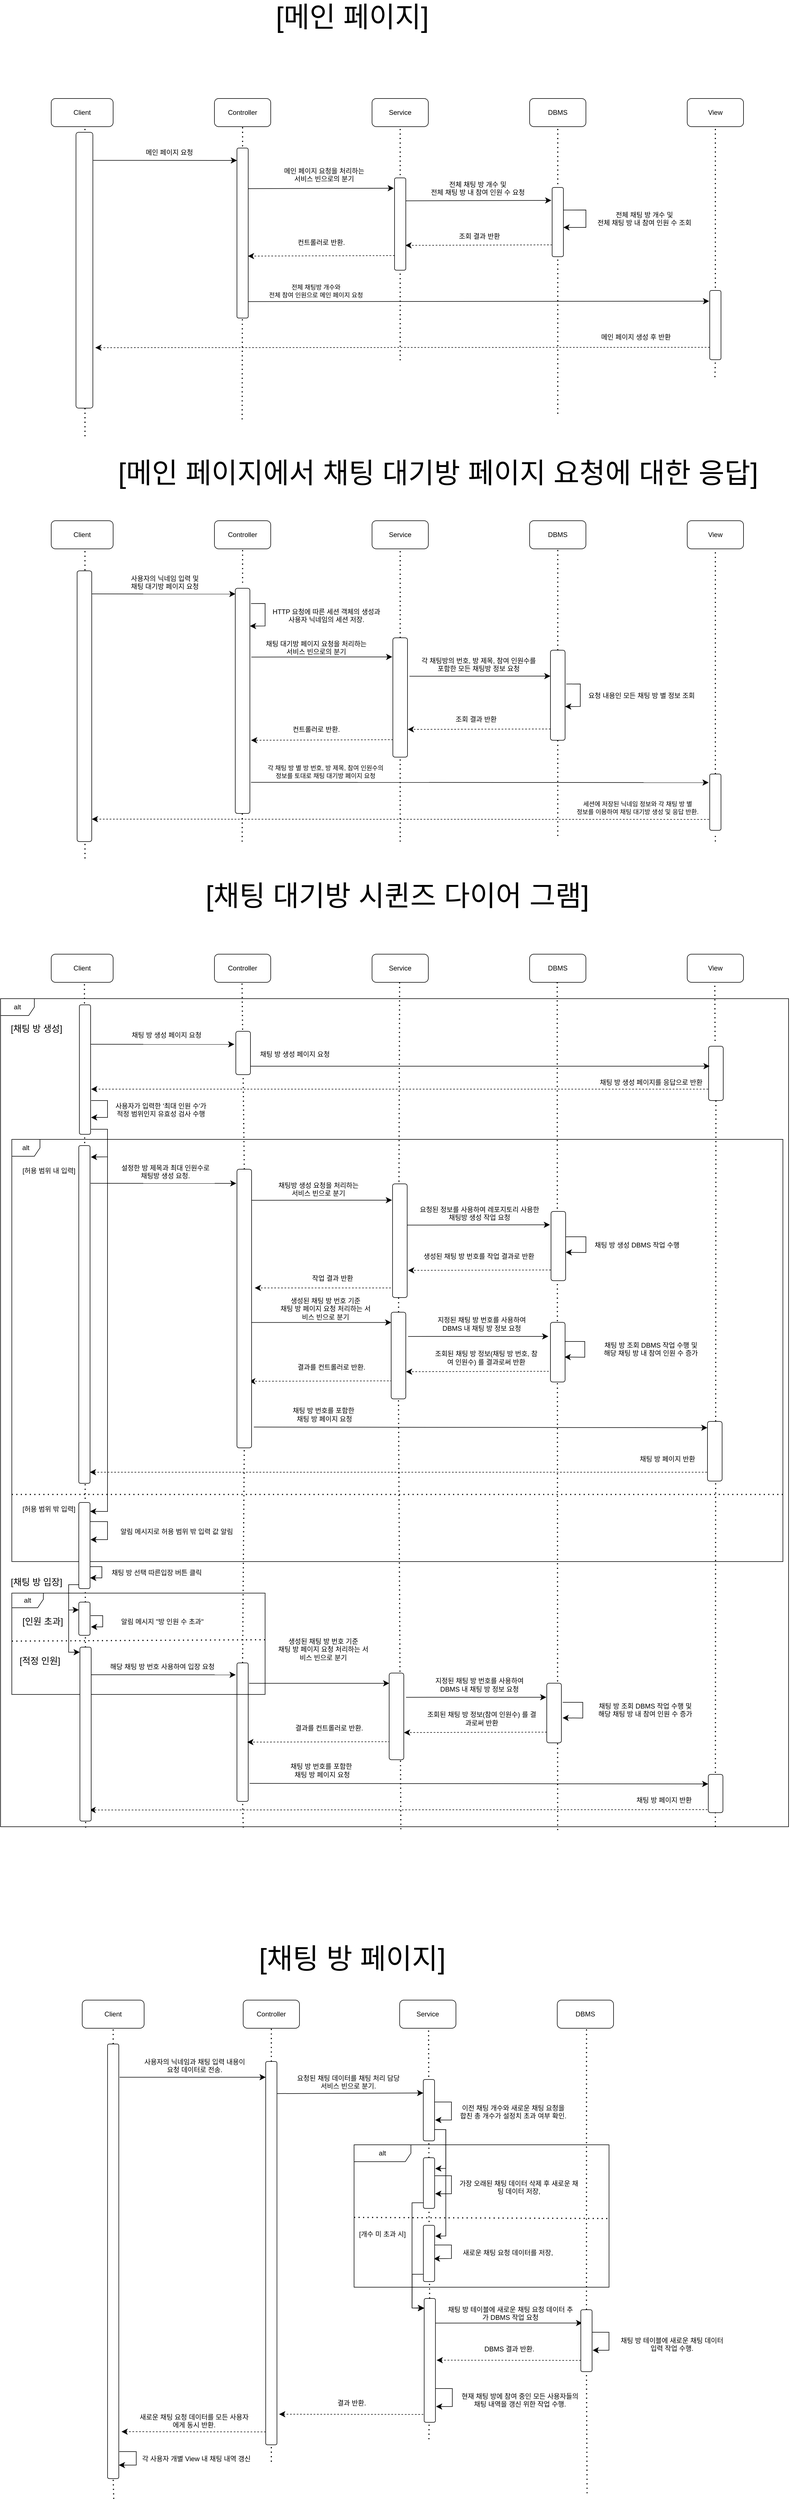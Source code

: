 <mxfile version="24.6.4" type="device">
  <diagram name="페이지-1" id="ZEp8MGLofbdIX7JLPofY">
    <mxGraphModel dx="2498" dy="1143" grid="1" gridSize="10" guides="1" tooltips="1" connect="1" arrows="1" fold="1" page="0" pageScale="1" pageWidth="827" pageHeight="1169" math="0" shadow="0">
      <root>
        <mxCell id="0" />
        <mxCell id="1" parent="0" />
        <mxCell id="fsE95hjyOnA6iTngPiNA-68" value="" style="endArrow=none;dashed=1;html=1;dashPattern=1 3;strokeWidth=2;rounded=0;fontSize=12;startSize=8;endSize=8;curved=1;entryX=0.545;entryY=0.992;entryDx=0;entryDy=0;entryPerimeter=0;exitX=0.108;exitY=1.001;exitDx=0;exitDy=0;exitPerimeter=0;" edge="1" parent="1" source="9DNWAFKed83OJ6perg8Q-243">
          <mxGeometry width="50" height="50" relative="1" as="geometry">
            <mxPoint x="-200" y="3311" as="sourcePoint" />
            <mxPoint x="-201" y="1809" as="targetPoint" />
          </mxGeometry>
        </mxCell>
        <mxCell id="9DNWAFKed83OJ6perg8Q-291" value="" style="endArrow=none;dashed=1;html=1;dashPattern=1 3;strokeWidth=2;rounded=0;fontSize=12;startSize=8;endSize=8;curved=1;exitX=0.508;exitY=1.003;exitDx=0;exitDy=0;exitPerimeter=0;entryX=0.5;entryY=1;entryDx=0;entryDy=0;" parent="1" source="9DNWAFKed83OJ6perg8Q-243" target="9DNWAFKed83OJ6perg8Q-308" edge="1">
          <mxGeometry width="50" height="50" relative="1" as="geometry">
            <mxPoint x="359" y="2847" as="sourcePoint" />
            <mxPoint x="357" y="2550" as="targetPoint" />
          </mxGeometry>
        </mxCell>
        <mxCell id="9DNWAFKed83OJ6perg8Q-292" value="" style="endArrow=none;dashed=1;html=1;dashPattern=1 3;strokeWidth=2;rounded=0;fontSize=12;startSize=8;endSize=8;curved=1;entryX=0.5;entryY=1;entryDx=0;entryDy=0;exitX=0.5;exitY=0;exitDx=0;exitDy=0;" parent="1" source="9DNWAFKed83OJ6perg8Q-303" edge="1">
          <mxGeometry width="50" height="50" relative="1" as="geometry">
            <mxPoint x="84" y="2142" as="sourcePoint" />
            <mxPoint x="79" y="1810" as="targetPoint" />
          </mxGeometry>
        </mxCell>
        <mxCell id="9DNWAFKed83OJ6perg8Q-1" value="Client" style="rounded=1;whiteSpace=wrap;html=1;" parent="1" vertex="1">
          <mxGeometry x="-260" y="240" width="110" height="50" as="geometry" />
        </mxCell>
        <mxCell id="9DNWAFKed83OJ6perg8Q-2" value="" style="endArrow=none;dashed=1;html=1;dashPattern=1 3;strokeWidth=2;rounded=0;fontSize=12;startSize=8;endSize=8;curved=1;entryX=0.545;entryY=0.992;entryDx=0;entryDy=0;entryPerimeter=0;" parent="1" target="9DNWAFKed83OJ6perg8Q-1" edge="1">
          <mxGeometry width="50" height="50" relative="1" as="geometry">
            <mxPoint x="-200" y="840" as="sourcePoint" />
            <mxPoint x="-20" y="300" as="targetPoint" />
          </mxGeometry>
        </mxCell>
        <mxCell id="9DNWAFKed83OJ6perg8Q-3" value="Service" style="rounded=1;whiteSpace=wrap;html=1;" parent="1" vertex="1">
          <mxGeometry x="310" y="240" width="100" height="50" as="geometry" />
        </mxCell>
        <mxCell id="9DNWAFKed83OJ6perg8Q-4" value="" style="endArrow=none;dashed=1;html=1;dashPattern=1 3;strokeWidth=2;rounded=0;fontSize=12;startSize=8;endSize=8;curved=1;entryX=0.5;entryY=1;entryDx=0;entryDy=0;exitX=0.5;exitY=0;exitDx=0;exitDy=0;" parent="1" target="9DNWAFKed83OJ6perg8Q-3" edge="1">
          <mxGeometry width="50" height="50" relative="1" as="geometry">
            <mxPoint x="360" y="456" as="sourcePoint" />
            <mxPoint x="360" y="240" as="targetPoint" />
          </mxGeometry>
        </mxCell>
        <mxCell id="9DNWAFKed83OJ6perg8Q-5" value="DBMS" style="rounded=1;whiteSpace=wrap;html=1;" parent="1" vertex="1">
          <mxGeometry x="590" y="240" width="100" height="50" as="geometry" />
        </mxCell>
        <mxCell id="9DNWAFKed83OJ6perg8Q-6" value="" style="endArrow=none;dashed=1;html=1;dashPattern=1 3;strokeWidth=2;rounded=0;fontSize=12;startSize=8;endSize=8;curved=1;entryX=0.5;entryY=1;entryDx=0;entryDy=0;" parent="1" target="9DNWAFKed83OJ6perg8Q-5" edge="1">
          <mxGeometry width="50" height="50" relative="1" as="geometry">
            <mxPoint x="640" y="800" as="sourcePoint" />
            <mxPoint x="610" y="310" as="targetPoint" />
          </mxGeometry>
        </mxCell>
        <mxCell id="9DNWAFKed83OJ6perg8Q-7" value="Controller" style="rounded=1;whiteSpace=wrap;html=1;" parent="1" vertex="1">
          <mxGeometry x="30" y="240" width="100" height="50" as="geometry" />
        </mxCell>
        <mxCell id="9DNWAFKed83OJ6perg8Q-8" value="" style="endArrow=none;dashed=1;html=1;dashPattern=1 3;strokeWidth=2;rounded=0;fontSize=12;startSize=8;endSize=8;curved=1;entryX=0.5;entryY=1;entryDx=0;entryDy=0;" parent="1" target="9DNWAFKed83OJ6perg8Q-7" edge="1">
          <mxGeometry width="50" height="50" relative="1" as="geometry">
            <mxPoint x="80" y="325" as="sourcePoint" />
            <mxPoint x="79.23" y="300" as="targetPoint" />
          </mxGeometry>
        </mxCell>
        <mxCell id="9DNWAFKed83OJ6perg8Q-13" value="View" style="rounded=1;whiteSpace=wrap;html=1;" parent="1" vertex="1">
          <mxGeometry x="870" y="240" width="100" height="50" as="geometry" />
        </mxCell>
        <mxCell id="9DNWAFKed83OJ6perg8Q-14" value="" style="endArrow=none;dashed=1;html=1;dashPattern=1 3;strokeWidth=2;rounded=0;fontSize=12;startSize=8;endSize=8;curved=1;entryX=0.5;entryY=1;entryDx=0;entryDy=0;" parent="1" target="9DNWAFKed83OJ6perg8Q-13" edge="1">
          <mxGeometry width="50" height="50" relative="1" as="geometry">
            <mxPoint x="920" y="656" as="sourcePoint" />
            <mxPoint x="919.23" y="300" as="targetPoint" />
          </mxGeometry>
        </mxCell>
        <mxCell id="9DNWAFKed83OJ6perg8Q-22" value="" style="endArrow=none;dashed=1;html=1;dashPattern=1 3;strokeWidth=2;rounded=0;fontSize=12;startSize=8;endSize=8;curved=1;entryX=0.5;entryY=1;entryDx=0;entryDy=0;" parent="1" edge="1">
          <mxGeometry width="50" height="50" relative="1" as="geometry">
            <mxPoint x="79.23" y="810" as="sourcePoint" />
            <mxPoint x="80" y="425" as="targetPoint" />
          </mxGeometry>
        </mxCell>
        <mxCell id="9DNWAFKed83OJ6perg8Q-28" value="" style="endArrow=none;dashed=1;html=1;dashPattern=1 3;strokeWidth=2;rounded=0;fontSize=12;startSize=8;endSize=8;curved=1;entryX=0.5;entryY=1;entryDx=0;entryDy=0;" parent="1" edge="1">
          <mxGeometry width="50" height="50" relative="1" as="geometry">
            <mxPoint x="360" y="705" as="sourcePoint" />
            <mxPoint x="360" y="405" as="targetPoint" />
          </mxGeometry>
        </mxCell>
        <mxCell id="9DNWAFKed83OJ6perg8Q-62" value="" style="endArrow=classic;html=1;rounded=0;fontSize=12;startSize=8;endSize=8;curved=1;entryX=-0.057;entryY=0.284;entryDx=0;entryDy=0;exitX=1.014;exitY=0.336;exitDx=0;exitDy=0;entryPerimeter=0;exitPerimeter=0;" parent="1" edge="1">
          <mxGeometry width="50" height="50" relative="1" as="geometry">
            <mxPoint x="90.28" y="400.072" as="sourcePoint" />
            <mxPoint x="348.86" y="399.328" as="targetPoint" />
          </mxGeometry>
        </mxCell>
        <UserObject label="메인 페이지 요청을 처리하는&lt;div&gt;서비스 빈으로의 분기&lt;/div&gt;" placeholders="1" name="Variable" id="9DNWAFKed83OJ6perg8Q-63">
          <mxCell style="text;html=1;strokeColor=none;fillColor=none;align=center;verticalAlign=middle;whiteSpace=wrap;overflow=hidden;" parent="1" vertex="1">
            <mxGeometry x="110" y="359" width="230" height="32" as="geometry" />
          </mxCell>
        </UserObject>
        <mxCell id="9DNWAFKed83OJ6perg8Q-64" value="" style="endArrow=classic;html=1;rounded=0;fontSize=12;startSize=8;endSize=8;curved=1;entryX=-0.057;entryY=0.284;entryDx=0;entryDy=0;exitX=1.014;exitY=0.336;exitDx=0;exitDy=0;entryPerimeter=0;exitPerimeter=0;" parent="1" edge="1">
          <mxGeometry width="50" height="50" relative="1" as="geometry">
            <mxPoint x="370" y="421.742" as="sourcePoint" />
            <mxPoint x="628.58" y="420.998" as="targetPoint" />
          </mxGeometry>
        </mxCell>
        <UserObject label="전체 채팅 방 개수 및&lt;div&gt;전체 채팅 방 내 참여 인원 수 요청&lt;/div&gt;" placeholders="1" name="Variable" id="9DNWAFKed83OJ6perg8Q-65">
          <mxCell style="text;html=1;strokeColor=none;fillColor=none;align=center;verticalAlign=middle;whiteSpace=wrap;overflow=hidden;" parent="1" vertex="1">
            <mxGeometry x="383" y="383" width="230" height="32" as="geometry" />
          </mxCell>
        </UserObject>
        <mxCell id="9DNWAFKed83OJ6perg8Q-66" value="" style="endArrow=classic;html=1;rounded=0;fontSize=12;startSize=8;endSize=8;curved=0;entryX=1;entryY=0.5;entryDx=0;entryDy=0;exitX=0.95;exitY=0.283;exitDx=0;exitDy=0;exitPerimeter=0;" parent="1" edge="1">
          <mxGeometry width="50" height="50" relative="1" as="geometry">
            <mxPoint x="649" y="438.186" as="sourcePoint" />
            <mxPoint x="650" y="469.0" as="targetPoint" />
            <Array as="points">
              <mxPoint x="690" y="438" />
              <mxPoint x="690" y="469" />
            </Array>
          </mxGeometry>
        </mxCell>
        <UserObject label="전체 채팅 방 개수 및&lt;div&gt;전체 채팅 방 내 참여 인원 수 조회&lt;/div&gt;" placeholders="1" name="Variable" id="9DNWAFKed83OJ6perg8Q-67">
          <mxCell style="text;html=1;strokeColor=none;fillColor=none;align=center;verticalAlign=middle;whiteSpace=wrap;overflow=hidden;" parent="1" vertex="1">
            <mxGeometry x="694" y="437" width="200" height="32" as="geometry" />
          </mxCell>
        </UserObject>
        <mxCell id="9DNWAFKed83OJ6perg8Q-68" value="" style="endArrow=classic;html=1;rounded=0;fontSize=12;startSize=8;endSize=8;curved=1;exitX=-0.007;exitY=0.837;exitDx=0;exitDy=0;exitPerimeter=0;entryX=0.964;entryY=0.711;entryDx=0;entryDy=0;entryPerimeter=0;dashed=1;" parent="1" edge="1">
          <mxGeometry width="50" height="50" relative="1" as="geometry">
            <mxPoint x="629.86" y="499.951" as="sourcePoint" />
            <mxPoint x="369.28" y="500.87" as="targetPoint" />
          </mxGeometry>
        </mxCell>
        <UserObject label="조회 결과 반환" placeholders="1" name="Variable" id="9DNWAFKed83OJ6perg8Q-71">
          <mxCell style="text;html=1;strokeColor=none;fillColor=none;align=center;verticalAlign=middle;whiteSpace=wrap;overflow=hidden;" parent="1" vertex="1">
            <mxGeometry x="386" y="469" width="230" height="32" as="geometry" />
          </mxCell>
        </UserObject>
        <mxCell id="9DNWAFKed83OJ6perg8Q-74" value="" style="rounded=1;whiteSpace=wrap;html=1;" parent="1" vertex="1">
          <mxGeometry x="350" y="381" width="20" height="164" as="geometry" />
        </mxCell>
        <mxCell id="9DNWAFKed83OJ6perg8Q-75" value="" style="endArrow=classic;html=1;rounded=0;fontSize=12;startSize=8;endSize=8;curved=1;exitX=-0.007;exitY=0.837;exitDx=0;exitDy=0;exitPerimeter=0;entryX=0.964;entryY=0.711;entryDx=0;entryDy=0;entryPerimeter=0;dashed=1;" parent="1" edge="1">
          <mxGeometry width="50" height="50" relative="1" as="geometry">
            <mxPoint x="350.0" y="519.001" as="sourcePoint" />
            <mxPoint x="89.42" y="519.92" as="targetPoint" />
          </mxGeometry>
        </mxCell>
        <UserObject label="컨트롤러로 반환." placeholders="1" name="Variable" id="9DNWAFKed83OJ6perg8Q-76">
          <mxCell style="text;html=1;strokeColor=none;fillColor=none;align=center;verticalAlign=middle;whiteSpace=wrap;overflow=hidden;" parent="1" vertex="1">
            <mxGeometry x="105" y="480" width="230" height="32" as="geometry" />
          </mxCell>
        </UserObject>
        <mxCell id="9DNWAFKed83OJ6perg8Q-77" value="" style="rounded=1;whiteSpace=wrap;html=1;" parent="1" vertex="1">
          <mxGeometry x="630" y="398" width="20" height="123" as="geometry" />
        </mxCell>
        <mxCell id="9DNWAFKed83OJ6perg8Q-79" value="" style="endArrow=none;dashed=1;html=1;dashPattern=1 3;strokeWidth=2;rounded=0;fontSize=12;startSize=8;endSize=8;curved=1;entryX=0.5;entryY=1;entryDx=0;entryDy=0;" parent="1" edge="1">
          <mxGeometry width="50" height="50" relative="1" as="geometry">
            <mxPoint x="919.23" y="735" as="sourcePoint" />
            <mxPoint x="920" y="704" as="targetPoint" />
          </mxGeometry>
        </mxCell>
        <mxCell id="9DNWAFKed83OJ6perg8Q-80" value="" style="rounded=1;whiteSpace=wrap;html=1;" parent="1" vertex="1">
          <mxGeometry x="70" y="328" width="20" height="302" as="geometry" />
        </mxCell>
        <mxCell id="9DNWAFKed83OJ6perg8Q-82" value="" style="endArrow=classic;html=1;rounded=0;fontSize=12;startSize=8;endSize=8;curved=1;entryX=-0.026;entryY=0.11;entryDx=0;entryDy=0;exitX=1.014;exitY=0.336;exitDx=0;exitDy=0;entryPerimeter=0;exitPerimeter=0;" parent="1" edge="1">
          <mxGeometry width="50" height="50" relative="1" as="geometry">
            <mxPoint x="90" y="600.742" as="sourcePoint" />
            <mxPoint x="909" y="600" as="targetPoint" />
          </mxGeometry>
        </mxCell>
        <UserObject label="전체 채팅방 개수와&lt;div style=&quot;font-size: 11px;&quot;&gt;전체 참여 인원으로 메인 페이지 요청&lt;/div&gt;" placeholders="1" name="Variable" id="9DNWAFKed83OJ6perg8Q-83">
          <mxCell style="text;html=1;strokeColor=none;fillColor=none;align=center;verticalAlign=middle;whiteSpace=wrap;overflow=hidden;fontSize=11;" parent="1" vertex="1">
            <mxGeometry x="100" y="566" width="221" height="32" as="geometry" />
          </mxCell>
        </UserObject>
        <mxCell id="9DNWAFKed83OJ6perg8Q-84" value="" style="endArrow=classic;html=1;rounded=0;fontSize=12;startSize=8;endSize=8;curved=1;entryX=1.142;entryY=0.94;entryDx=0;entryDy=0;dashed=1;entryPerimeter=0;" parent="1" edge="1">
          <mxGeometry width="50" height="50" relative="1" as="geometry">
            <mxPoint x="910" y="682" as="sourcePoint" />
            <mxPoint x="-181.74" y="682.6" as="targetPoint" />
          </mxGeometry>
        </mxCell>
        <UserObject label="메인 페이지 생성 후 반환" placeholders="1" name="Variable" id="9DNWAFKed83OJ6perg8Q-85">
          <mxCell style="text;html=1;strokeColor=none;fillColor=none;align=center;verticalAlign=middle;whiteSpace=wrap;overflow=hidden;" parent="1" vertex="1">
            <mxGeometry x="664" y="648" width="230" height="32" as="geometry" />
          </mxCell>
        </UserObject>
        <mxCell id="9DNWAFKed83OJ6perg8Q-88" value="" style="rounded=1;whiteSpace=wrap;html=1;" parent="1" vertex="1">
          <mxGeometry x="910" y="581" width="20" height="123" as="geometry" />
        </mxCell>
        <mxCell id="9DNWAFKed83OJ6perg8Q-89" value="" style="rounded=1;whiteSpace=wrap;html=1;" parent="1" vertex="1">
          <mxGeometry x="-216" y="300" width="30" height="490" as="geometry" />
        </mxCell>
        <mxCell id="9DNWAFKed83OJ6perg8Q-90" value="[메인 페이지]" style="text;html=1;align=center;verticalAlign=middle;whiteSpace=wrap;rounded=0;fontSize=50;" parent="1" vertex="1">
          <mxGeometry x="30" y="80" width="490" height="30" as="geometry" />
        </mxCell>
        <mxCell id="9DNWAFKed83OJ6perg8Q-91" value="[메인 페이지에서 채팅 대기방 페이지 요청에 대한 응답]" style="text;html=1;align=center;verticalAlign=middle;whiteSpace=wrap;rounded=0;fontSize=50;" parent="1" vertex="1">
          <mxGeometry x="-204.92" y="890" width="1265" height="30" as="geometry" />
        </mxCell>
        <mxCell id="9DNWAFKed83OJ6perg8Q-93" value="Client" style="rounded=1;whiteSpace=wrap;html=1;" parent="1" vertex="1">
          <mxGeometry x="-260" y="990" width="110" height="50" as="geometry" />
        </mxCell>
        <mxCell id="9DNWAFKed83OJ6perg8Q-94" value="" style="endArrow=none;dashed=1;html=1;dashPattern=1 3;strokeWidth=2;rounded=0;fontSize=12;startSize=8;endSize=8;curved=1;entryX=0.545;entryY=0.992;entryDx=0;entryDy=0;entryPerimeter=0;" parent="1" target="9DNWAFKed83OJ6perg8Q-93" edge="1">
          <mxGeometry width="50" height="50" relative="1" as="geometry">
            <mxPoint x="-200" y="1590" as="sourcePoint" />
            <mxPoint x="-20" y="1050" as="targetPoint" />
          </mxGeometry>
        </mxCell>
        <mxCell id="9DNWAFKed83OJ6perg8Q-95" value="Service" style="rounded=1;whiteSpace=wrap;html=1;" parent="1" vertex="1">
          <mxGeometry x="310" y="990" width="100" height="50" as="geometry" />
        </mxCell>
        <mxCell id="9DNWAFKed83OJ6perg8Q-96" value="" style="endArrow=none;dashed=1;html=1;dashPattern=1 3;strokeWidth=2;rounded=0;fontSize=12;startSize=8;endSize=8;curved=1;entryX=0.5;entryY=1;entryDx=0;entryDy=0;exitX=0.5;exitY=0;exitDx=0;exitDy=0;" parent="1" target="9DNWAFKed83OJ6perg8Q-95" edge="1">
          <mxGeometry width="50" height="50" relative="1" as="geometry">
            <mxPoint x="360.0" y="1198" as="sourcePoint" />
            <mxPoint x="360" y="990" as="targetPoint" />
          </mxGeometry>
        </mxCell>
        <mxCell id="9DNWAFKed83OJ6perg8Q-97" value="DBMS" style="rounded=1;whiteSpace=wrap;html=1;" parent="1" vertex="1">
          <mxGeometry x="590" y="990" width="100" height="50" as="geometry" />
        </mxCell>
        <mxCell id="9DNWAFKed83OJ6perg8Q-98" value="" style="endArrow=none;dashed=1;html=1;dashPattern=1 3;strokeWidth=2;rounded=0;fontSize=12;startSize=8;endSize=8;curved=1;entryX=0.5;entryY=1;entryDx=0;entryDy=0;" parent="1" target="9DNWAFKed83OJ6perg8Q-97" edge="1">
          <mxGeometry width="50" height="50" relative="1" as="geometry">
            <mxPoint x="640" y="1220" as="sourcePoint" />
            <mxPoint x="610" y="1060" as="targetPoint" />
          </mxGeometry>
        </mxCell>
        <mxCell id="9DNWAFKed83OJ6perg8Q-99" value="Controller" style="rounded=1;whiteSpace=wrap;html=1;" parent="1" vertex="1">
          <mxGeometry x="30" y="990" width="100" height="50" as="geometry" />
        </mxCell>
        <mxCell id="9DNWAFKed83OJ6perg8Q-100" value="View" style="rounded=1;whiteSpace=wrap;html=1;" parent="1" vertex="1">
          <mxGeometry x="870" y="990" width="100" height="50" as="geometry" />
        </mxCell>
        <mxCell id="9DNWAFKed83OJ6perg8Q-101" value="" style="endArrow=none;dashed=1;html=1;dashPattern=1 3;strokeWidth=2;rounded=0;fontSize=12;startSize=8;endSize=8;curved=1;entryX=0.5;entryY=1;entryDx=0;entryDy=0;" parent="1" target="9DNWAFKed83OJ6perg8Q-100" edge="1">
          <mxGeometry width="50" height="50" relative="1" as="geometry">
            <mxPoint x="920" y="1440" as="sourcePoint" />
            <mxPoint x="919.23" y="1050" as="targetPoint" />
          </mxGeometry>
        </mxCell>
        <mxCell id="9DNWAFKed83OJ6perg8Q-102" value="" style="endArrow=none;dashed=1;html=1;dashPattern=1 3;strokeWidth=2;rounded=0;fontSize=12;startSize=8;endSize=8;curved=1;entryX=0.5;entryY=1;entryDx=0;entryDy=0;" parent="1" target="9DNWAFKed83OJ6perg8Q-99" edge="1">
          <mxGeometry width="50" height="50" relative="1" as="geometry">
            <mxPoint x="80" y="1100" as="sourcePoint" />
            <mxPoint x="80" y="1175" as="targetPoint" />
          </mxGeometry>
        </mxCell>
        <mxCell id="9DNWAFKed83OJ6perg8Q-103" value="" style="rounded=1;whiteSpace=wrap;html=1;" parent="1" vertex="1">
          <mxGeometry x="-214" y="1079" width="26" height="481" as="geometry" />
        </mxCell>
        <mxCell id="9DNWAFKed83OJ6perg8Q-105" value="" style="endArrow=none;dashed=1;html=1;dashPattern=1 3;strokeWidth=2;rounded=0;fontSize=12;startSize=8;endSize=8;curved=1;entryX=0.5;entryY=1;entryDx=0;entryDy=0;" parent="1" edge="1">
          <mxGeometry width="50" height="50" relative="1" as="geometry">
            <mxPoint x="80" y="1400" as="sourcePoint" />
            <mxPoint x="80" y="1390" as="targetPoint" />
          </mxGeometry>
        </mxCell>
        <UserObject label="사용자의 닉네임 입력 및&lt;div&gt;채팅 대기방 페이지 요청&lt;/div&gt;" placeholders="1" name="Variable" id="9DNWAFKed83OJ6perg8Q-107">
          <mxCell style="text;html=1;strokeColor=none;fillColor=none;align=center;verticalAlign=middle;whiteSpace=wrap;overflow=hidden;" parent="1" vertex="1">
            <mxGeometry x="-152.69" y="1083" width="190" height="32" as="geometry" />
          </mxCell>
        </UserObject>
        <mxCell id="9DNWAFKed83OJ6perg8Q-108" value="" style="endArrow=classic;html=1;rounded=0;fontSize=12;startSize=8;endSize=8;curved=1;entryX=0;entryY=0.22;entryDx=0;entryDy=0;entryPerimeter=0;exitX=1.023;exitY=0.106;exitDx=0;exitDy=0;exitPerimeter=0;" parent="1" edge="1">
          <mxGeometry width="50" height="50" relative="1" as="geometry">
            <mxPoint x="-188.0" y="1120" as="sourcePoint" />
            <mxPoint x="67.31" y="1120.18" as="targetPoint" />
          </mxGeometry>
        </mxCell>
        <mxCell id="9DNWAFKed83OJ6perg8Q-110" value="" style="endArrow=none;dashed=1;html=1;dashPattern=1 3;strokeWidth=2;rounded=0;fontSize=12;startSize=8;endSize=8;curved=1;entryX=0.5;entryY=1;entryDx=0;entryDy=0;" parent="1" target="9DNWAFKed83OJ6perg8Q-131" edge="1">
          <mxGeometry width="50" height="50" relative="1" as="geometry">
            <mxPoint x="360" y="1560" as="sourcePoint" />
            <mxPoint x="360.0" y="1476.0" as="targetPoint" />
          </mxGeometry>
        </mxCell>
        <UserObject label="HTTP 요청에 따른 세션 객체의 생성과&lt;div&gt;사용자 닉네임의 세션 저장.&lt;/div&gt;" placeholders="1" name="Variable" id="9DNWAFKed83OJ6perg8Q-111">
          <mxCell style="text;html=1;strokeColor=none;fillColor=none;align=center;verticalAlign=middle;whiteSpace=wrap;overflow=hidden;" parent="1" vertex="1">
            <mxGeometry x="124" y="1142" width="210" height="32" as="geometry" />
          </mxCell>
        </UserObject>
        <mxCell id="9DNWAFKed83OJ6perg8Q-112" value="" style="endArrow=classic;html=1;rounded=0;fontSize=12;startSize=8;endSize=8;curved=0;exitX=1.077;exitY=0.159;exitDx=0;exitDy=0;exitPerimeter=0;entryX=1;entryY=0.297;entryDx=0;entryDy=0;entryPerimeter=0;" parent="1" edge="1">
          <mxGeometry width="50" height="50" relative="1" as="geometry">
            <mxPoint x="95.002" y="1137.11" as="sourcePoint" />
            <mxPoint x="93" y="1177.13" as="targetPoint" />
            <Array as="points">
              <mxPoint x="120" y="1137" />
              <mxPoint x="120" y="1177" />
            </Array>
          </mxGeometry>
        </mxCell>
        <mxCell id="9DNWAFKed83OJ6perg8Q-114" value="" style="endArrow=classic;html=1;rounded=0;fontSize=12;startSize=8;endSize=8;curved=1;exitX=1.098;exitY=0.456;exitDx=0;exitDy=0;exitPerimeter=0;entryX=-0.038;entryY=0.117;entryDx=0;entryDy=0;entryPerimeter=0;" parent="1" edge="1">
          <mxGeometry width="50" height="50" relative="1" as="geometry">
            <mxPoint x="95.548" y="1232.24" as="sourcePoint" />
            <mxPoint x="346.012" y="1231.93" as="targetPoint" />
          </mxGeometry>
        </mxCell>
        <UserObject label="채팅 대기방 페이지 요청을 처리하는&lt;div&gt;서비스 빈으로의 분기&lt;/div&gt;" placeholders="1" name="Variable" id="9DNWAFKed83OJ6perg8Q-117">
          <mxCell style="text;html=1;strokeColor=none;fillColor=none;align=center;verticalAlign=middle;whiteSpace=wrap;overflow=hidden;" parent="1" vertex="1">
            <mxGeometry x="105.5" y="1199" width="210" height="32" as="geometry" />
          </mxCell>
        </UserObject>
        <mxCell id="9DNWAFKed83OJ6perg8Q-122" value="" style="endArrow=none;dashed=1;html=1;dashPattern=1 3;strokeWidth=2;rounded=0;fontSize=12;startSize=8;endSize=8;curved=1;entryX=0.5;entryY=1;entryDx=0;entryDy=0;" parent="1" target="9DNWAFKed83OJ6perg8Q-132" edge="1">
          <mxGeometry width="50" height="50" relative="1" as="geometry">
            <mxPoint x="640" y="1550" as="sourcePoint" />
            <mxPoint x="640" y="1510" as="targetPoint" />
          </mxGeometry>
        </mxCell>
        <mxCell id="9DNWAFKed83OJ6perg8Q-123" value="" style="endArrow=classic;html=1;rounded=0;fontSize=12;startSize=8;endSize=8;curved=1;exitX=1.098;exitY=0.456;exitDx=0;exitDy=0;exitPerimeter=0;entryX=-0.038;entryY=0.117;entryDx=0;entryDy=0;entryPerimeter=0;" parent="1" edge="1">
          <mxGeometry width="50" height="50" relative="1" as="geometry">
            <mxPoint x="376.538" y="1266.31" as="sourcePoint" />
            <mxPoint x="627.002" y="1266.0" as="targetPoint" />
          </mxGeometry>
        </mxCell>
        <UserObject label="각 채팅방의 번호, 방 제목, 참여 인원수를&lt;div&gt;포함한 모든 채팅방 정보 요청&lt;/div&gt;" placeholders="1" name="Variable" id="9DNWAFKed83OJ6perg8Q-124">
          <mxCell style="text;html=1;strokeColor=none;fillColor=none;align=center;verticalAlign=middle;whiteSpace=wrap;overflow=hidden;" parent="1" vertex="1">
            <mxGeometry x="386" y="1229" width="227" height="32" as="geometry" />
          </mxCell>
        </UserObject>
        <UserObject label="요청 내용인 모든 채팅 방 별 정보 조회" placeholders="1" name="Variable" id="9DNWAFKed83OJ6perg8Q-125">
          <mxCell style="text;html=1;strokeColor=none;fillColor=none;align=center;verticalAlign=middle;whiteSpace=wrap;overflow=hidden;" parent="1" vertex="1">
            <mxGeometry x="684" y="1285" width="210" height="32" as="geometry" />
          </mxCell>
        </UserObject>
        <mxCell id="9DNWAFKed83OJ6perg8Q-126" value="" style="endArrow=classic;html=1;rounded=0;fontSize=12;startSize=8;endSize=8;curved=0;exitX=1.077;exitY=0.159;exitDx=0;exitDy=0;exitPerimeter=0;entryX=1;entryY=0.297;entryDx=0;entryDy=0;entryPerimeter=0;" parent="1" edge="1">
          <mxGeometry width="50" height="50" relative="1" as="geometry">
            <mxPoint x="655.002" y="1280.11" as="sourcePoint" />
            <mxPoint x="653" y="1320.13" as="targetPoint" />
            <Array as="points">
              <mxPoint x="680" y="1280" />
              <mxPoint x="680" y="1320" />
            </Array>
          </mxGeometry>
        </mxCell>
        <mxCell id="9DNWAFKed83OJ6perg8Q-127" value="" style="endArrow=classic;html=1;rounded=0;fontSize=12;startSize=8;endSize=8;curved=1;exitX=-0.007;exitY=0.837;exitDx=0;exitDy=0;exitPerimeter=0;entryX=1.018;entryY=0.561;entryDx=0;entryDy=0;dashed=1;entryPerimeter=0;" parent="1" edge="1">
          <mxGeometry width="50" height="50" relative="1" as="geometry">
            <mxPoint x="627.0" y="1359.951" as="sourcePoint" />
            <mxPoint x="373.468" y="1360.69" as="targetPoint" />
          </mxGeometry>
        </mxCell>
        <UserObject label="조회 결과 반환" placeholders="1" name="Variable" id="9DNWAFKed83OJ6perg8Q-128">
          <mxCell style="text;html=1;strokeColor=none;fillColor=none;align=center;verticalAlign=middle;whiteSpace=wrap;overflow=hidden;" parent="1" vertex="1">
            <mxGeometry x="399.86" y="1326" width="190.14" height="34" as="geometry" />
          </mxCell>
        </UserObject>
        <mxCell id="9DNWAFKed83OJ6perg8Q-129" value="" style="endArrow=classic;html=1;rounded=0;fontSize=12;startSize=8;endSize=8;curved=1;exitX=-0.007;exitY=0.837;exitDx=0;exitDy=0;exitPerimeter=0;dashed=1;" parent="1" edge="1">
          <mxGeometry width="50" height="50" relative="1" as="geometry">
            <mxPoint x="347.14" y="1379.001" as="sourcePoint" />
            <mxPoint x="95" y="1380" as="targetPoint" />
          </mxGeometry>
        </mxCell>
        <UserObject label="컨트롤러로 반환." placeholders="1" name="Variable" id="9DNWAFKed83OJ6perg8Q-130">
          <mxCell style="text;html=1;strokeColor=none;fillColor=none;align=center;verticalAlign=middle;whiteSpace=wrap;overflow=hidden;" parent="1" vertex="1">
            <mxGeometry x="147.5" y="1345" width="126" height="32" as="geometry" />
          </mxCell>
        </UserObject>
        <mxCell id="9DNWAFKed83OJ6perg8Q-131" value="" style="rounded=1;whiteSpace=wrap;html=1;" parent="1" vertex="1">
          <mxGeometry x="347" y="1198" width="26" height="212" as="geometry" />
        </mxCell>
        <mxCell id="9DNWAFKed83OJ6perg8Q-132" value="" style="rounded=1;whiteSpace=wrap;html=1;" parent="1" vertex="1">
          <mxGeometry x="627" y="1220" width="26" height="160" as="geometry" />
        </mxCell>
        <mxCell id="9DNWAFKed83OJ6perg8Q-134" value="" style="endArrow=none;dashed=1;html=1;dashPattern=1 3;strokeWidth=2;rounded=0;fontSize=12;startSize=8;endSize=8;curved=1;entryX=0.5;entryY=1;entryDx=0;entryDy=0;" parent="1" edge="1">
          <mxGeometry width="50" height="50" relative="1" as="geometry">
            <mxPoint x="79.23" y="1560" as="sourcePoint" />
            <mxPoint x="80" y="1400" as="targetPoint" />
          </mxGeometry>
        </mxCell>
        <mxCell id="9DNWAFKed83OJ6perg8Q-136" value="" style="rounded=1;whiteSpace=wrap;html=1;" parent="1" vertex="1">
          <mxGeometry x="67" y="1110" width="26" height="400" as="geometry" />
        </mxCell>
        <mxCell id="9DNWAFKed83OJ6perg8Q-137" value="" style="endArrow=classic;html=1;rounded=0;fontSize=12;startSize=8;endSize=8;curved=1;entryX=-0.095;entryY=0.123;entryDx=0;entryDy=0;exitX=1.014;exitY=0.336;exitDx=0;exitDy=0;entryPerimeter=0;exitPerimeter=0;" parent="1" edge="1">
          <mxGeometry width="50" height="50" relative="1" as="geometry">
            <mxPoint x="95" y="1454.742" as="sourcePoint" />
            <mxPoint x="908.1" y="1455.129" as="targetPoint" />
          </mxGeometry>
        </mxCell>
        <UserObject label="각 채팅 방 별 방 번호, 방 제목, 참여 인원수의&lt;div&gt;정보를 토대로 채팅 대기방 페이지 요청&lt;/div&gt;" placeholders="1" name="Variable" id="9DNWAFKed83OJ6perg8Q-138">
          <mxCell style="text;html=1;strokeColor=none;fillColor=none;align=center;verticalAlign=middle;whiteSpace=wrap;overflow=hidden;fontSize=11;" parent="1" vertex="1">
            <mxGeometry x="105" y="1420" width="245" height="32" as="geometry" />
          </mxCell>
        </UserObject>
        <mxCell id="9DNWAFKed83OJ6perg8Q-139" value="" style="endArrow=classic;html=1;rounded=0;fontSize=12;startSize=8;endSize=8;curved=1;entryX=1.005;entryY=0.917;entryDx=0;entryDy=0;dashed=1;entryPerimeter=0;exitX=-0.061;exitY=0.761;exitDx=0;exitDy=0;exitPerimeter=0;" parent="1" target="9DNWAFKed83OJ6perg8Q-103" edge="1">
          <mxGeometry width="50" height="50" relative="1" as="geometry">
            <mxPoint x="908.78" y="1520.603" as="sourcePoint" />
            <mxPoint x="-188.286" y="1521.507" as="targetPoint" />
          </mxGeometry>
        </mxCell>
        <mxCell id="9DNWAFKed83OJ6perg8Q-141" value="" style="endArrow=none;dashed=1;html=1;dashPattern=1 3;strokeWidth=2;rounded=0;fontSize=12;startSize=8;endSize=8;curved=1;entryX=0.5;entryY=1;entryDx=0;entryDy=0;" parent="1" edge="1">
          <mxGeometry width="50" height="50" relative="1" as="geometry">
            <mxPoint x="920" y="1550" as="sourcePoint" />
            <mxPoint x="920" y="1563" as="targetPoint" />
          </mxGeometry>
        </mxCell>
        <mxCell id="9DNWAFKed83OJ6perg8Q-142" value="" style="rounded=1;whiteSpace=wrap;html=1;" parent="1" vertex="1">
          <mxGeometry x="910" y="1440" width="20" height="100" as="geometry" />
        </mxCell>
        <UserObject label="&lt;span style=&quot;font-size: 11px;&quot;&gt;세션에 저장된 닉네임 정보와 각 채팅 방 별&lt;/span&gt;&lt;div&gt;&lt;span style=&quot;font-size: 11px;&quot;&gt;정보를 이용하여 채팅 대기방 생성 및 응답 반환.&lt;/span&gt;&lt;/div&gt;" placeholders="1" name="Variable" id="9DNWAFKed83OJ6perg8Q-143">
          <mxCell style="text;html=1;strokeColor=none;fillColor=none;align=center;verticalAlign=middle;whiteSpace=wrap;overflow=hidden;" parent="1" vertex="1">
            <mxGeometry x="660" y="1483" width="244" height="32" as="geometry" />
          </mxCell>
        </UserObject>
        <mxCell id="9DNWAFKed83OJ6perg8Q-144" value="[채팅 대기방 시퀸즈 다이어 그램]" style="text;html=1;align=center;verticalAlign=middle;whiteSpace=wrap;rounded=0;fontSize=50;" parent="1" vertex="1">
          <mxGeometry x="-60" y="1632" width="830" height="47" as="geometry" />
        </mxCell>
        <mxCell id="9DNWAFKed83OJ6perg8Q-145" value="Client" style="rounded=1;whiteSpace=wrap;html=1;" parent="1" vertex="1">
          <mxGeometry x="-260" y="1760" width="110" height="50" as="geometry" />
        </mxCell>
        <mxCell id="9DNWAFKed83OJ6perg8Q-146" value="Service" style="rounded=1;whiteSpace=wrap;html=1;" parent="1" vertex="1">
          <mxGeometry x="310" y="1760" width="100" height="50" as="geometry" />
        </mxCell>
        <mxCell id="9DNWAFKed83OJ6perg8Q-147" value="DBMS" style="rounded=1;whiteSpace=wrap;html=1;" parent="1" vertex="1">
          <mxGeometry x="590" y="1760" width="100" height="50" as="geometry" />
        </mxCell>
        <mxCell id="9DNWAFKed83OJ6perg8Q-148" value="Controller" style="rounded=1;whiteSpace=wrap;html=1;" parent="1" vertex="1">
          <mxGeometry x="30" y="1760" width="100" height="50" as="geometry" />
        </mxCell>
        <mxCell id="9DNWAFKed83OJ6perg8Q-149" value="View" style="rounded=1;whiteSpace=wrap;html=1;" parent="1" vertex="1">
          <mxGeometry x="870" y="1760" width="100" height="50" as="geometry" />
        </mxCell>
        <mxCell id="9DNWAFKed83OJ6perg8Q-151" value="" style="endArrow=none;dashed=1;html=1;dashPattern=1 3;strokeWidth=2;rounded=0;fontSize=12;startSize=8;endSize=8;curved=1;entryX=0.5;entryY=1;entryDx=0;entryDy=0;" parent="1" edge="1">
          <mxGeometry width="50" height="50" relative="1" as="geometry">
            <mxPoint x="357.152" y="2396" as="sourcePoint" />
            <mxPoint x="359" y="1810" as="targetPoint" />
          </mxGeometry>
        </mxCell>
        <mxCell id="9DNWAFKed83OJ6perg8Q-152" value="" style="endArrow=none;dashed=1;html=1;dashPattern=1 3;strokeWidth=2;rounded=0;fontSize=12;startSize=8;endSize=8;curved=1;entryX=0.5;entryY=1;entryDx=0;entryDy=0;exitX=0.707;exitY=1.004;exitDx=0;exitDy=0;exitPerimeter=0;" parent="1" source="9DNWAFKed83OJ6perg8Q-243" edge="1">
          <mxGeometry width="50" height="50" relative="1" as="geometry">
            <mxPoint x="639" y="2600" as="sourcePoint" />
            <mxPoint x="639" y="1810" as="targetPoint" />
          </mxGeometry>
        </mxCell>
        <mxCell id="9DNWAFKed83OJ6perg8Q-153" value="" style="endArrow=none;dashed=1;html=1;dashPattern=1 3;strokeWidth=2;rounded=0;fontSize=12;startSize=8;endSize=8;curved=1;entryX=0.5;entryY=1;entryDx=0;entryDy=0;" parent="1" edge="1">
          <mxGeometry width="50" height="50" relative="1" as="geometry">
            <mxPoint x="919.479" y="1914.0" as="sourcePoint" />
            <mxPoint x="919" y="1810" as="targetPoint" />
          </mxGeometry>
        </mxCell>
        <UserObject label="채팅 방 생성 페이지 요청" placeholders="1" name="Variable" id="9DNWAFKed83OJ6perg8Q-162">
          <mxCell style="text;html=1;strokeColor=none;fillColor=none;align=center;verticalAlign=middle;whiteSpace=wrap;overflow=hidden;" parent="1" vertex="1">
            <mxGeometry x="-150" y="1888" width="190" height="32" as="geometry" />
          </mxCell>
        </UserObject>
        <mxCell id="9DNWAFKed83OJ6perg8Q-168" value="" style="rounded=1;whiteSpace=wrap;html=1;" parent="1" vertex="1">
          <mxGeometry x="68" y="1897" width="26" height="77" as="geometry" />
        </mxCell>
        <mxCell id="9DNWAFKed83OJ6perg8Q-169" value="" style="endArrow=classic;html=1;rounded=0;fontSize=12;startSize=8;endSize=8;curved=1;exitX=-0.03;exitY=0.66;exitDx=0;exitDy=0;exitPerimeter=0;dashed=1;entryX=1.042;entryY=0.543;entryDx=0;entryDy=0;entryPerimeter=0;" parent="1" edge="1">
          <mxGeometry width="50" height="50" relative="1" as="geometry">
            <mxPoint x="907.22" y="1999.73" as="sourcePoint" />
            <mxPoint x="-189.16" y="1999.777" as="targetPoint" />
          </mxGeometry>
        </mxCell>
        <mxCell id="9DNWAFKed83OJ6perg8Q-174" value="" style="rounded=1;whiteSpace=wrap;html=1;" parent="1" vertex="1">
          <mxGeometry x="908" y="1923.5" width="26" height="96.5" as="geometry" />
        </mxCell>
        <mxCell id="9DNWAFKed83OJ6perg8Q-193" value="" style="endArrow=none;dashed=1;html=1;dashPattern=1 3;strokeWidth=2;rounded=0;fontSize=12;startSize=8;endSize=8;curved=1;entryX=0.5;entryY=1;entryDx=0;entryDy=0;" parent="1" edge="1">
          <mxGeometry width="50" height="50" relative="1" as="geometry">
            <mxPoint x="920" y="3310" as="sourcePoint" />
            <mxPoint x="921" y="2020" as="targetPoint" />
          </mxGeometry>
        </mxCell>
        <mxCell id="9DNWAFKed83OJ6perg8Q-198" value="" style="endArrow=classic;html=1;rounded=0;fontSize=12;startSize=8;endSize=8;curved=0;exitX=1.013;exitY=0.281;exitDx=0;exitDy=0;entryX=1.001;entryY=0.454;entryDx=0;entryDy=0;exitPerimeter=0;entryPerimeter=0;" parent="1" edge="1">
          <mxGeometry width="50" height="50" relative="1" as="geometry">
            <mxPoint x="654.338" y="2261.96" as="sourcePoint" />
            <mxPoint x="654.026" y="2289.64" as="targetPoint" />
            <Array as="points">
              <mxPoint x="690" y="2262" />
              <mxPoint x="690" y="2290" />
            </Array>
          </mxGeometry>
        </mxCell>
        <mxCell id="9DNWAFKed83OJ6perg8Q-200" value="" style="rounded=1;whiteSpace=wrap;html=1;" parent="1" vertex="1">
          <mxGeometry x="628" y="2217" width="26" height="123" as="geometry" />
        </mxCell>
        <mxCell id="9DNWAFKed83OJ6perg8Q-216" value="" style="rounded=1;whiteSpace=wrap;html=1;" parent="1" vertex="1">
          <mxGeometry x="627" y="2414" width="26" height="106" as="geometry" />
        </mxCell>
        <mxCell id="9DNWAFKed83OJ6perg8Q-237" value="" style="endArrow=none;dashed=1;html=1;dashPattern=1 3;strokeWidth=2;rounded=0;fontSize=12;startSize=8;endSize=8;curved=1;entryX=0.545;entryY=0.992;entryDx=0;entryDy=0;entryPerimeter=0;" parent="1" edge="1">
          <mxGeometry width="50" height="50" relative="1" as="geometry">
            <mxPoint x="-201" y="2610" as="sourcePoint" />
            <mxPoint x="-200.1" y="2209.12" as="targetPoint" />
          </mxGeometry>
        </mxCell>
        <mxCell id="9DNWAFKed83OJ6perg8Q-239" value="" style="endArrow=classic;html=1;rounded=0;fontSize=12;startSize=8;endSize=8;curved=0;exitX=1.042;exitY=0.957;exitDx=0;exitDy=0;exitPerimeter=0;entryX=0.999;entryY=0.154;entryDx=0;entryDy=0;entryPerimeter=0;" parent="1" edge="1">
          <mxGeometry width="50" height="50" relative="1" as="geometry">
            <mxPoint x="-189.16" y="2070.97" as="sourcePoint" />
            <mxPoint x="-191.02" y="2749.782" as="targetPoint" />
            <Array as="points">
              <mxPoint x="-160" y="2071" />
              <mxPoint x="-160" y="2750" />
            </Array>
          </mxGeometry>
        </mxCell>
        <mxCell id="9DNWAFKed83OJ6perg8Q-243" value="alt" style="shape=umlFrame;whiteSpace=wrap;html=1;pointerEvents=0;recursiveResize=0;container=1;collapsible=0;width=60;height=30;" parent="1" vertex="1">
          <mxGeometry x="-350" y="1839" width="1400" height="1471" as="geometry" />
        </mxCell>
        <mxCell id="9DNWAFKed83OJ6perg8Q-244" value="[채팅 방 생성]" style="text;html=1;align=center;verticalAlign=middle;whiteSpace=wrap;rounded=0;fontSize=16;" parent="9DNWAFKed83OJ6perg8Q-243" vertex="1">
          <mxGeometry x="14" y="38" width="100" height="30" as="geometry" />
        </mxCell>
        <mxCell id="9DNWAFKed83OJ6perg8Q-245" value="" style="endArrow=classic;html=1;rounded=0;fontSize=12;startSize=8;endSize=8;curved=1;entryX=0;entryY=0.22;entryDx=0;entryDy=0;entryPerimeter=0;exitX=1.023;exitY=0.106;exitDx=0;exitDy=0;exitPerimeter=0;" parent="9DNWAFKed83OJ6perg8Q-243" edge="1">
          <mxGeometry width="50" height="50" relative="1" as="geometry">
            <mxPoint x="160.0" y="81" as="sourcePoint" />
            <mxPoint x="415.31" y="81.18" as="targetPoint" />
          </mxGeometry>
        </mxCell>
        <mxCell id="9DNWAFKed83OJ6perg8Q-246" value="" style="endArrow=classic;html=1;rounded=0;fontSize=12;startSize=8;endSize=8;curved=1;entryX=0.11;entryY=0.159;entryDx=0;entryDy=0;entryPerimeter=0;exitX=1.023;exitY=0.106;exitDx=0;exitDy=0;exitPerimeter=0;" parent="9DNWAFKed83OJ6perg8Q-243" edge="1">
          <mxGeometry width="50" height="50" relative="1" as="geometry">
            <mxPoint x="444.0" y="120" as="sourcePoint" />
            <mxPoint x="1259.86" y="119.934" as="targetPoint" />
          </mxGeometry>
        </mxCell>
        <UserObject label="채팅 방 생성 페이지 요청" placeholders="1" name="Variable" id="9DNWAFKed83OJ6perg8Q-247">
          <mxCell style="text;html=1;strokeColor=none;fillColor=none;align=center;verticalAlign=middle;whiteSpace=wrap;overflow=hidden;" parent="9DNWAFKed83OJ6perg8Q-243" vertex="1">
            <mxGeometry x="450" y="83" width="146" height="32" as="geometry" />
          </mxCell>
        </UserObject>
        <UserObject label="채팅 방 생성 페이지를 응답으로 반환" placeholders="1" name="Variable" id="9DNWAFKed83OJ6perg8Q-248">
          <mxCell style="text;html=1;strokeColor=none;fillColor=none;align=center;verticalAlign=middle;whiteSpace=wrap;overflow=hidden;" parent="9DNWAFKed83OJ6perg8Q-243" vertex="1">
            <mxGeometry x="1056" y="139" width="200" height="19" as="geometry" />
          </mxCell>
        </UserObject>
        <mxCell id="9DNWAFKed83OJ6perg8Q-249" value="" style="endArrow=classic;html=1;rounded=0;fontSize=12;startSize=8;endSize=8;curved=1;entryX=0.04;entryY=0.392;entryDx=0;entryDy=0;entryPerimeter=0;exitX=1.023;exitY=0.106;exitDx=0;exitDy=0;exitPerimeter=0;" parent="9DNWAFKed83OJ6perg8Q-243" edge="1">
          <mxGeometry width="50" height="50" relative="1" as="geometry">
            <mxPoint x="160.0" y="328" as="sourcePoint" />
            <mxPoint x="419.04" y="328.2" as="targetPoint" />
          </mxGeometry>
        </mxCell>
        <UserObject label="설정한 방 제목과 최대 인원수로&lt;div&gt;채팅방 생성 요청.&lt;/div&gt;" placeholders="1" name="Variable" id="9DNWAFKed83OJ6perg8Q-250">
          <mxCell style="text;html=1;strokeColor=none;fillColor=none;align=center;verticalAlign=middle;whiteSpace=wrap;overflow=hidden;" parent="9DNWAFKed83OJ6perg8Q-243" vertex="1">
            <mxGeometry x="183" y="291" width="220" height="32" as="geometry" />
          </mxCell>
        </UserObject>
        <mxCell id="9DNWAFKed83OJ6perg8Q-251" value="" style="endArrow=classic;html=1;rounded=0;fontSize=12;startSize=8;endSize=8;curved=1;exitX=1.098;exitY=0.456;exitDx=0;exitDy=0;exitPerimeter=0;entryX=-0.038;entryY=0.117;entryDx=0;entryDy=0;entryPerimeter=0;" parent="9DNWAFKed83OJ6perg8Q-243" edge="1">
          <mxGeometry width="50" height="50" relative="1" as="geometry">
            <mxPoint x="444.998" y="358.24" as="sourcePoint" />
            <mxPoint x="695.462" y="357.93" as="targetPoint" />
          </mxGeometry>
        </mxCell>
        <UserObject label="채팅방 생성 요청을 처리하는&lt;div&gt;서비스 빈으로 분기&lt;/div&gt;" placeholders="1" name="Variable" id="9DNWAFKed83OJ6perg8Q-252">
          <mxCell style="text;html=1;strokeColor=none;fillColor=none;align=center;verticalAlign=middle;whiteSpace=wrap;overflow=hidden;" parent="9DNWAFKed83OJ6perg8Q-243" vertex="1">
            <mxGeometry x="459.95" y="322" width="210" height="32" as="geometry" />
          </mxCell>
        </UserObject>
        <mxCell id="9DNWAFKed83OJ6perg8Q-253" value="" style="endArrow=classic;html=1;rounded=0;fontSize=12;startSize=8;endSize=8;curved=1;exitX=1.098;exitY=0.456;exitDx=0;exitDy=0;exitPerimeter=0;entryX=-0.07;entryY=0.142;entryDx=0;entryDy=0;entryPerimeter=0;" parent="9DNWAFKed83OJ6perg8Q-243" edge="1">
          <mxGeometry width="50" height="50" relative="1" as="geometry">
            <mxPoint x="722.448" y="402.31" as="sourcePoint" />
            <mxPoint x="976.18" y="401.72" as="targetPoint" />
          </mxGeometry>
        </mxCell>
        <UserObject label="요청된 정보를 사용하여 레포지토리 사용한&lt;div&gt;채팅방 생성 작업 요청&lt;/div&gt;" placeholders="1" name="Variable" id="9DNWAFKed83OJ6perg8Q-254">
          <mxCell style="text;html=1;strokeColor=none;fillColor=none;align=center;verticalAlign=middle;whiteSpace=wrap;overflow=hidden;" parent="9DNWAFKed83OJ6perg8Q-243" vertex="1">
            <mxGeometry x="731.91" y="365" width="238.09" height="32" as="geometry" />
          </mxCell>
        </UserObject>
        <mxCell id="9DNWAFKed83OJ6perg8Q-255" value="" style="endArrow=classic;html=1;rounded=0;fontSize=12;startSize=8;endSize=8;curved=0;entryX=1.035;entryY=0.432;entryDx=0;entryDy=0;entryPerimeter=0;" parent="9DNWAFKed83OJ6perg8Q-243" edge="1">
          <mxGeometry width="50" height="50" relative="1" as="geometry">
            <mxPoint x="161" y="181" as="sourcePoint" />
            <mxPoint x="160.7" y="211.08" as="targetPoint" />
            <Array as="points">
              <mxPoint x="190" y="181" />
              <mxPoint x="190" y="211" />
            </Array>
          </mxGeometry>
        </mxCell>
        <UserObject label="사용자가 입력한 &#39;최대 인원 수&#39;가&lt;div&gt;적정 범위인지 유효성 검사 수행&lt;/div&gt;" placeholders="1" name="Variable" id="9DNWAFKed83OJ6perg8Q-256">
          <mxCell style="text;html=1;strokeColor=none;fillColor=none;align=center;verticalAlign=middle;whiteSpace=wrap;overflow=hidden;" parent="9DNWAFKed83OJ6perg8Q-243" vertex="1">
            <mxGeometry x="195" y="181" width="180" height="32" as="geometry" />
          </mxCell>
        </UserObject>
        <mxCell id="9DNWAFKed83OJ6perg8Q-257" value="alt" style="shape=umlFrame;whiteSpace=wrap;html=1;pointerEvents=0;recursiveResize=0;container=1;collapsible=0;width=50;height=30;" parent="9DNWAFKed83OJ6perg8Q-243" vertex="1">
          <mxGeometry x="20" y="250" width="1370" height="750" as="geometry" />
        </mxCell>
        <UserObject label="[허용 범위 내 입력]" placeholders="1" name="Variable" id="9DNWAFKed83OJ6perg8Q-258">
          <mxCell style="text;html=1;strokeColor=none;fillColor=none;align=center;verticalAlign=middle;whiteSpace=wrap;overflow=hidden;" parent="9DNWAFKed83OJ6perg8Q-257" vertex="1">
            <mxGeometry x="11" y="40" width="110" height="32" as="geometry" />
          </mxCell>
        </UserObject>
        <UserObject label="채팅 방 생성 DBMS 작업 수행" placeholders="1" name="Variable" id="9DNWAFKed83OJ6perg8Q-259">
          <mxCell style="text;html=1;strokeColor=none;fillColor=none;align=center;verticalAlign=middle;whiteSpace=wrap;overflow=hidden;" parent="9DNWAFKed83OJ6perg8Q-257" vertex="1">
            <mxGeometry x="1022" y="172" width="178" height="32" as="geometry" />
          </mxCell>
        </UserObject>
        <mxCell id="9DNWAFKed83OJ6perg8Q-260" value="" style="endArrow=classic;html=1;rounded=0;fontSize=12;startSize=8;endSize=8;curved=1;exitX=-0.007;exitY=0.837;exitDx=0;exitDy=0;exitPerimeter=0;entryX=1.018;entryY=0.561;entryDx=0;entryDy=0;dashed=1;entryPerimeter=0;" parent="9DNWAFKed83OJ6perg8Q-257" edge="1">
          <mxGeometry width="50" height="50" relative="1" as="geometry">
            <mxPoint x="957.53" y="231.951" as="sourcePoint" />
            <mxPoint x="703.998" y="232.69" as="targetPoint" />
          </mxGeometry>
        </mxCell>
        <UserObject label="생성된 채팅 방 번호를&amp;nbsp;&lt;span style=&quot;background-color: initial;&quot;&gt;작업 결과로 반환&lt;/span&gt;" placeholders="1" name="Variable" id="9DNWAFKed83OJ6perg8Q-261">
          <mxCell style="text;html=1;strokeColor=none;fillColor=none;align=center;verticalAlign=middle;whiteSpace=wrap;overflow=hidden;" parent="9DNWAFKed83OJ6perg8Q-257" vertex="1">
            <mxGeometry x="720" y="191" width="220.14" height="34" as="geometry" />
          </mxCell>
        </UserObject>
        <mxCell id="9DNWAFKed83OJ6perg8Q-262" value="" style="endArrow=classic;html=1;rounded=0;fontSize=12;startSize=8;endSize=8;curved=1;dashed=1;entryX=1.18;entryY=0.426;entryDx=0;entryDy=0;entryPerimeter=0;exitX=-0.121;exitY=0.915;exitDx=0;exitDy=0;exitPerimeter=0;" parent="9DNWAFKed83OJ6perg8Q-257" edge="1">
          <mxGeometry width="50" height="50" relative="1" as="geometry">
            <mxPoint x="673.304" y="263.83" as="sourcePoint" />
            <mxPoint x="431.68" y="263.87" as="targetPoint" />
          </mxGeometry>
        </mxCell>
        <UserObject label="작업 결과 반환" placeholders="1" name="Variable" id="9DNWAFKed83OJ6perg8Q-263">
          <mxCell style="text;html=1;strokeColor=none;fillColor=none;align=center;verticalAlign=middle;whiteSpace=wrap;overflow=hidden;" parent="9DNWAFKed83OJ6perg8Q-257" vertex="1">
            <mxGeometry x="475" y="230" width="190.14" height="34" as="geometry" />
          </mxCell>
        </UserObject>
        <mxCell id="9DNWAFKed83OJ6perg8Q-264" value="" style="endArrow=classic;html=1;rounded=0;fontSize=12;startSize=8;endSize=8;curved=1;exitX=1.098;exitY=0.456;exitDx=0;exitDy=0;exitPerimeter=0;entryX=0.01;entryY=0.189;entryDx=0;entryDy=0;entryPerimeter=0;" parent="9DNWAFKed83OJ6perg8Q-257" edge="1">
          <mxGeometry width="50" height="50" relative="1" as="geometry">
            <mxPoint x="424.998" y="325.31" as="sourcePoint" />
            <mxPoint x="674.26" y="325.238" as="targetPoint" />
          </mxGeometry>
        </mxCell>
        <UserObject label="생성된 채팅 방 번호 기준&lt;div&gt;채팅 방 페이지 요청 처리하는 서비스 빈으로 분기&lt;/div&gt;" placeholders="1" name="Variable" id="9DNWAFKed83OJ6perg8Q-265">
          <mxCell style="text;html=1;strokeColor=none;fillColor=none;align=center;verticalAlign=middle;whiteSpace=wrap;overflow=hidden;" parent="9DNWAFKed83OJ6perg8Q-257" vertex="1">
            <mxGeometry x="475" y="276" width="165.14" height="49" as="geometry" />
          </mxCell>
        </UserObject>
        <mxCell id="9DNWAFKed83OJ6perg8Q-266" value="" style="endArrow=classic;html=1;rounded=0;fontSize=12;startSize=8;endSize=8;curved=1;exitX=1.098;exitY=0.456;exitDx=0;exitDy=0;exitPerimeter=0;entryX=0.01;entryY=0.189;entryDx=0;entryDy=0;entryPerimeter=0;" parent="9DNWAFKed83OJ6perg8Q-257" edge="1">
          <mxGeometry width="50" height="50" relative="1" as="geometry">
            <mxPoint x="703.998" y="350.07" as="sourcePoint" />
            <mxPoint x="953.26" y="349.999" as="targetPoint" />
          </mxGeometry>
        </mxCell>
        <UserObject label="지정된 채팅 방 번호를 사용하여&lt;div&gt;DBMS 내 채팅 방 정보 요청&lt;/div&gt;" placeholders="1" name="Variable" id="9DNWAFKed83OJ6perg8Q-267">
          <mxCell style="text;html=1;strokeColor=none;fillColor=none;align=center;verticalAlign=middle;whiteSpace=wrap;overflow=hidden;" parent="9DNWAFKed83OJ6perg8Q-257" vertex="1">
            <mxGeometry x="740" y="311" width="190.14" height="34" as="geometry" />
          </mxCell>
        </UserObject>
        <mxCell id="9DNWAFKed83OJ6perg8Q-269" value="" style="endArrow=classic;html=1;rounded=0;fontSize=12;startSize=8;endSize=8;curved=0;exitX=1.013;exitY=0.281;exitDx=0;exitDy=0;entryX=1.001;entryY=0.454;entryDx=0;entryDy=0;exitPerimeter=0;entryPerimeter=0;" parent="9DNWAFKed83OJ6perg8Q-257" edge="1">
          <mxGeometry width="50" height="50" relative="1" as="geometry">
            <mxPoint x="982.338" y="358.96" as="sourcePoint" />
            <mxPoint x="982.026" y="386.64" as="targetPoint" />
            <Array as="points">
              <mxPoint x="1018" y="359" />
              <mxPoint x="1018" y="387" />
            </Array>
          </mxGeometry>
        </mxCell>
        <mxCell id="9DNWAFKed83OJ6perg8Q-270" value="" style="endArrow=classic;html=1;rounded=0;fontSize=12;startSize=8;endSize=8;curved=1;exitX=-0.007;exitY=0.837;exitDx=0;exitDy=0;exitPerimeter=0;entryX=1.018;entryY=0.561;entryDx=0;entryDy=0;dashed=1;entryPerimeter=0;" parent="9DNWAFKed83OJ6perg8Q-257" edge="1">
          <mxGeometry width="50" height="50" relative="1" as="geometry">
            <mxPoint x="953.84" y="411.951" as="sourcePoint" />
            <mxPoint x="700.308" y="412.69" as="targetPoint" />
          </mxGeometry>
        </mxCell>
        <UserObject label="조회된 채팅 방 정보(채팅 방 번호, 참여 인원수) 를 결과로써 반환" placeholders="1" name="Variable" id="9DNWAFKed83OJ6perg8Q-271">
          <mxCell style="text;html=1;strokeColor=none;fillColor=none;align=center;verticalAlign=middle;whiteSpace=wrap;overflow=hidden;" parent="9DNWAFKed83OJ6perg8Q-257" vertex="1">
            <mxGeometry x="748.31" y="371" width="190.14" height="34" as="geometry" />
          </mxCell>
        </UserObject>
        <mxCell id="9DNWAFKed83OJ6perg8Q-272" value="" style="endArrow=classic;html=1;rounded=0;fontSize=12;startSize=8;endSize=8;curved=1;exitX=-0.007;exitY=0.837;exitDx=0;exitDy=0;exitPerimeter=0;entryX=1.018;entryY=0.561;entryDx=0;entryDy=0;dashed=1;entryPerimeter=0;" parent="9DNWAFKed83OJ6perg8Q-257" edge="1">
          <mxGeometry width="50" height="50" relative="1" as="geometry">
            <mxPoint x="675.34" y="428.951" as="sourcePoint" />
            <mxPoint x="421.808" y="429.69" as="targetPoint" />
          </mxGeometry>
        </mxCell>
        <UserObject label="결과를 컨트롤러로 반환." placeholders="1" name="Variable" id="9DNWAFKed83OJ6perg8Q-273">
          <mxCell style="text;html=1;strokeColor=none;fillColor=none;align=center;verticalAlign=middle;whiteSpace=wrap;overflow=hidden;" parent="9DNWAFKed83OJ6perg8Q-257" vertex="1">
            <mxGeometry x="472.81" y="388" width="190.14" height="34" as="geometry" />
          </mxCell>
        </UserObject>
        <mxCell id="9DNWAFKed83OJ6perg8Q-274" value="" style="endArrow=classic;html=1;rounded=0;fontSize=12;startSize=8;endSize=8;curved=1;entryX=0.074;entryY=0.153;entryDx=0;entryDy=0;entryPerimeter=0;" parent="9DNWAFKed83OJ6perg8Q-257" edge="1">
          <mxGeometry width="50" height="50" relative="1" as="geometry">
            <mxPoint x="430" y="511" as="sourcePoint" />
            <mxPoint x="1235.924" y="512.218" as="targetPoint" />
          </mxGeometry>
        </mxCell>
        <UserObject label="채팅 방 번호를 포함한&amp;nbsp;&lt;div&gt;채팅 방 페이지 요청&lt;/div&gt;" placeholders="1" name="Variable" id="9DNWAFKed83OJ6perg8Q-275">
          <mxCell style="text;html=1;strokeColor=none;fillColor=none;align=center;verticalAlign=middle;whiteSpace=wrap;overflow=hidden;" parent="9DNWAFKed83OJ6perg8Q-257" vertex="1">
            <mxGeometry x="472.81" y="471" width="165.14" height="36" as="geometry" />
          </mxCell>
        </UserObject>
        <mxCell id="9DNWAFKed83OJ6perg8Q-276" value="" style="endArrow=classic;html=1;rounded=0;fontSize=12;startSize=8;endSize=8;curved=1;exitX=0.039;exitY=0.851;exitDx=0;exitDy=0;exitPerimeter=0;dashed=1;entryX=0.978;entryY=0.967;entryDx=0;entryDy=0;entryPerimeter=0;" parent="9DNWAFKed83OJ6perg8Q-257" edge="1">
          <mxGeometry width="50" height="50" relative="1" as="geometry">
            <mxPoint x="1247.014" y="591.206" as="sourcePoint" />
            <mxPoint x="138.56" y="591.2" as="targetPoint" />
          </mxGeometry>
        </mxCell>
        <UserObject label="채팅 방 페이지 반환" placeholders="1" name="Variable" id="9DNWAFKed83OJ6perg8Q-277">
          <mxCell style="text;html=1;strokeColor=none;fillColor=none;align=center;verticalAlign=middle;whiteSpace=wrap;overflow=hidden;" parent="9DNWAFKed83OJ6perg8Q-257" vertex="1">
            <mxGeometry x="1090" y="551" width="150" height="34" as="geometry" />
          </mxCell>
        </UserObject>
        <mxCell id="9DNWAFKed83OJ6perg8Q-278" value="" style="endArrow=classic;html=1;rounded=0;fontSize=12;startSize=8;endSize=8;curved=0;entryX=1.064;entryY=0.034;entryDx=0;entryDy=0;entryPerimeter=0;" parent="9DNWAFKed83OJ6perg8Q-257" target="9DNWAFKed83OJ6perg8Q-288" edge="1">
          <mxGeometry width="50" height="50" relative="1" as="geometry">
            <mxPoint x="150.3" y="-18" as="sourcePoint" />
            <mxPoint x="148.5" y="31.24" as="targetPoint" />
            <Array as="points">
              <mxPoint x="170" y="-18" />
              <mxPoint x="170" y="31" />
            </Array>
          </mxGeometry>
        </mxCell>
        <UserObject label="[허용 범위 밖 입력]" placeholders="1" name="Variable" id="9DNWAFKed83OJ6perg8Q-285">
          <mxCell style="text;html=1;strokeColor=none;fillColor=none;align=center;verticalAlign=middle;whiteSpace=wrap;overflow=hidden;" parent="9DNWAFKed83OJ6perg8Q-257" vertex="1">
            <mxGeometry x="11" y="641" width="110" height="32" as="geometry" />
          </mxCell>
        </UserObject>
        <UserObject label="알림 메시지로 허용 범위 밖 입력 값 알림" placeholders="1" name="Variable" id="9DNWAFKed83OJ6perg8Q-287">
          <mxCell style="text;html=1;strokeColor=none;fillColor=none;align=center;verticalAlign=middle;whiteSpace=wrap;overflow=hidden;" parent="9DNWAFKed83OJ6perg8Q-257" vertex="1">
            <mxGeometry x="183" y="681" width="220" height="32" as="geometry" />
          </mxCell>
        </UserObject>
        <UserObject label="채팅 방 조회 DBMS 작업 수행 및&lt;div&gt;해당 채팅 방 내 참여 인원 수 증가&lt;/div&gt;" placeholders="1" name="Variable" id="fsE95hjyOnA6iTngPiNA-93">
          <mxCell style="text;html=1;strokeColor=none;fillColor=none;align=center;verticalAlign=middle;whiteSpace=wrap;overflow=hidden;" vertex="1" parent="9DNWAFKed83OJ6perg8Q-257">
            <mxGeometry x="1038.44" y="356" width="195" height="32" as="geometry" />
          </mxCell>
        </UserObject>
        <mxCell id="9DNWAFKed83OJ6perg8Q-284" value="" style="endArrow=none;dashed=1;html=1;dashPattern=1 3;strokeWidth=2;rounded=0;fontSize=12;startSize=8;endSize=8;curved=1;exitX=0;exitY=0.841;exitDx=0;exitDy=0;exitPerimeter=0;entryX=1.002;entryY=0.841;entryDx=0;entryDy=0;entryPerimeter=0;" parent="9DNWAFKed83OJ6perg8Q-243" source="9DNWAFKed83OJ6perg8Q-257" target="9DNWAFKed83OJ6perg8Q-257" edge="1">
          <mxGeometry width="50" height="50" relative="1" as="geometry">
            <mxPoint x="560" y="561" as="sourcePoint" />
            <mxPoint x="610" y="511" as="targetPoint" />
          </mxGeometry>
        </mxCell>
        <mxCell id="9DNWAFKed83OJ6perg8Q-294" value="[채팅 방 입장]" style="text;html=1;align=center;verticalAlign=middle;whiteSpace=wrap;rounded=0;fontSize=16;" parent="9DNWAFKed83OJ6perg8Q-243" vertex="1">
          <mxGeometry x="14" y="1021" width="100" height="30" as="geometry" />
        </mxCell>
        <mxCell id="9DNWAFKed83OJ6perg8Q-299" value="" style="rounded=1;whiteSpace=wrap;html=1;" parent="9DNWAFKed83OJ6perg8Q-243" vertex="1">
          <mxGeometry x="420" y="1180" width="20" height="246" as="geometry" />
        </mxCell>
        <mxCell id="9DNWAFKed83OJ6perg8Q-300" value="" style="endArrow=none;dashed=1;html=1;dashPattern=1 3;strokeWidth=2;rounded=0;fontSize=12;startSize=8;endSize=8;curved=1;entryX=0.5;entryY=1;entryDx=0;entryDy=0;exitX=0.308;exitY=1.001;exitDx=0;exitDy=0;exitPerimeter=0;" parent="9DNWAFKed83OJ6perg8Q-243" source="9DNWAFKed83OJ6perg8Q-243" target="9DNWAFKed83OJ6perg8Q-299" edge="1">
          <mxGeometry width="50" height="50" relative="1" as="geometry">
            <mxPoint x="435" y="1421" as="sourcePoint" />
            <mxPoint x="429" y="-29" as="targetPoint" />
          </mxGeometry>
        </mxCell>
        <UserObject label="채팅 방 선택 따른입장 버튼 클릭" placeholders="1" name="Variable" id="9DNWAFKed83OJ6perg8Q-307">
          <mxCell style="text;html=1;strokeColor=none;fillColor=none;align=center;verticalAlign=middle;whiteSpace=wrap;overflow=hidden;" parent="9DNWAFKed83OJ6perg8Q-243" vertex="1">
            <mxGeometry x="180" y="1004" width="195" height="32" as="geometry" />
          </mxCell>
        </UserObject>
        <mxCell id="9DNWAFKed83OJ6perg8Q-330" value="" style="rounded=1;whiteSpace=wrap;html=1;" parent="9DNWAFKed83OJ6perg8Q-243" vertex="1">
          <mxGeometry x="970.44" y="1216" width="26" height="106" as="geometry" />
        </mxCell>
        <mxCell id="9DNWAFKed83OJ6perg8Q-331" value="" style="endArrow=classic;html=1;rounded=0;fontSize=12;startSize=8;endSize=8;curved=1;exitX=1.098;exitY=0.456;exitDx=0;exitDy=0;exitPerimeter=0;entryX=0.01;entryY=0.189;entryDx=0;entryDy=0;entryPerimeter=0;" parent="9DNWAFKed83OJ6perg8Q-243" edge="1">
          <mxGeometry width="50" height="50" relative="1" as="geometry">
            <mxPoint x="441.438" y="1216.31" as="sourcePoint" />
            <mxPoint x="690.7" y="1216.238" as="targetPoint" />
          </mxGeometry>
        </mxCell>
        <UserObject label="생성된 채팅 방 번호 기준&lt;div&gt;채팅 방 페이지 요청 처리하는 서비스 빈으로 분기&lt;/div&gt;" placeholders="1" name="Variable" id="9DNWAFKed83OJ6perg8Q-332">
          <mxCell style="text;html=1;strokeColor=none;fillColor=none;align=center;verticalAlign=middle;whiteSpace=wrap;overflow=hidden;" parent="9DNWAFKed83OJ6perg8Q-243" vertex="1">
            <mxGeometry x="491.44" y="1131" width="165.14" height="49" as="geometry" />
          </mxCell>
        </UserObject>
        <mxCell id="9DNWAFKed83OJ6perg8Q-333" value="" style="endArrow=classic;html=1;rounded=0;fontSize=12;startSize=8;endSize=8;curved=1;exitX=1.098;exitY=0.456;exitDx=0;exitDy=0;exitPerimeter=0;entryX=0.01;entryY=0.189;entryDx=0;entryDy=0;entryPerimeter=0;" parent="9DNWAFKed83OJ6perg8Q-243" edge="1">
          <mxGeometry width="50" height="50" relative="1" as="geometry">
            <mxPoint x="720.438" y="1241.07" as="sourcePoint" />
            <mxPoint x="969.7" y="1240.999" as="targetPoint" />
          </mxGeometry>
        </mxCell>
        <UserObject label="지정된 채팅 방 번호를 사용하여&lt;div&gt;DBMS 내 채팅 방 정보 요청&lt;/div&gt;" placeholders="1" name="Variable" id="9DNWAFKed83OJ6perg8Q-334">
          <mxCell style="text;html=1;strokeColor=none;fillColor=none;align=center;verticalAlign=middle;whiteSpace=wrap;overflow=hidden;" parent="9DNWAFKed83OJ6perg8Q-243" vertex="1">
            <mxGeometry x="756.44" y="1202" width="190.14" height="34" as="geometry" />
          </mxCell>
        </UserObject>
        <mxCell id="9DNWAFKed83OJ6perg8Q-335" value="" style="endArrow=classic;html=1;rounded=0;fontSize=12;startSize=8;endSize=8;curved=0;exitX=1.013;exitY=0.281;exitDx=0;exitDy=0;entryX=1.001;entryY=0.454;entryDx=0;entryDy=0;exitPerimeter=0;entryPerimeter=0;" parent="9DNWAFKed83OJ6perg8Q-243" edge="1">
          <mxGeometry width="50" height="50" relative="1" as="geometry">
            <mxPoint x="998.778" y="1249.96" as="sourcePoint" />
            <mxPoint x="998.466" y="1277.64" as="targetPoint" />
            <Array as="points">
              <mxPoint x="1034.44" y="1250" />
              <mxPoint x="1034.44" y="1278" />
            </Array>
          </mxGeometry>
        </mxCell>
        <mxCell id="9DNWAFKed83OJ6perg8Q-336" value="" style="endArrow=classic;html=1;rounded=0;fontSize=12;startSize=8;endSize=8;curved=1;exitX=-0.007;exitY=0.837;exitDx=0;exitDy=0;exitPerimeter=0;entryX=1.018;entryY=0.561;entryDx=0;entryDy=0;dashed=1;entryPerimeter=0;" parent="9DNWAFKed83OJ6perg8Q-243" edge="1">
          <mxGeometry width="50" height="50" relative="1" as="geometry">
            <mxPoint x="970.28" y="1302.951" as="sourcePoint" />
            <mxPoint x="716.748" y="1303.69" as="targetPoint" />
          </mxGeometry>
        </mxCell>
        <UserObject label="조회된 채팅 방 정보(참여 인원수) 를 결과로써 반환" placeholders="1" name="Variable" id="9DNWAFKed83OJ6perg8Q-337">
          <mxCell style="text;html=1;strokeColor=none;fillColor=none;align=center;verticalAlign=middle;whiteSpace=wrap;overflow=hidden;" parent="9DNWAFKed83OJ6perg8Q-243" vertex="1">
            <mxGeometry x="755" y="1262" width="199.89" height="34" as="geometry" />
          </mxCell>
        </UserObject>
        <mxCell id="9DNWAFKed83OJ6perg8Q-338" value="" style="endArrow=classic;html=1;rounded=0;fontSize=12;startSize=8;endSize=8;curved=1;exitX=-0.007;exitY=0.837;exitDx=0;exitDy=0;exitPerimeter=0;entryX=1.018;entryY=0.561;entryDx=0;entryDy=0;dashed=1;entryPerimeter=0;" parent="9DNWAFKed83OJ6perg8Q-243" edge="1">
          <mxGeometry width="50" height="50" relative="1" as="geometry">
            <mxPoint x="691.78" y="1319.951" as="sourcePoint" />
            <mxPoint x="438.248" y="1320.69" as="targetPoint" />
          </mxGeometry>
        </mxCell>
        <UserObject label="결과를 컨트롤러로 반환." placeholders="1" name="Variable" id="9DNWAFKed83OJ6perg8Q-339">
          <mxCell style="text;html=1;strokeColor=none;fillColor=none;align=center;verticalAlign=middle;whiteSpace=wrap;overflow=hidden;" parent="9DNWAFKed83OJ6perg8Q-243" vertex="1">
            <mxGeometry x="489.25" y="1279" width="190.14" height="34" as="geometry" />
          </mxCell>
        </UserObject>
        <mxCell id="9DNWAFKed83OJ6perg8Q-340" value="" style="endArrow=classic;html=1;rounded=0;fontSize=12;startSize=8;endSize=8;curved=1;entryX=0;entryY=0.25;entryDx=0;entryDy=0;" parent="9DNWAFKed83OJ6perg8Q-243" edge="1">
          <mxGeometry width="50" height="50" relative="1" as="geometry">
            <mxPoint x="442.44" y="1394" as="sourcePoint" />
            <mxPoint x="1257.44" y="1395.0" as="targetPoint" />
          </mxGeometry>
        </mxCell>
        <UserObject label="채팅 방 번호를 포함한&amp;nbsp;&lt;div&gt;채팅 방 페이지 요청&lt;/div&gt;" placeholders="1" name="Variable" id="9DNWAFKed83OJ6perg8Q-341">
          <mxCell style="text;html=1;strokeColor=none;fillColor=none;align=center;verticalAlign=middle;whiteSpace=wrap;overflow=hidden;" parent="9DNWAFKed83OJ6perg8Q-243" vertex="1">
            <mxGeometry x="489.25" y="1353" width="165.14" height="36" as="geometry" />
          </mxCell>
        </UserObject>
        <mxCell id="9DNWAFKed83OJ6perg8Q-342" value="" style="endArrow=classic;html=1;rounded=0;fontSize=12;startSize=8;endSize=8;curved=1;dashed=1;entryX=1.079;entryY=0.932;entryDx=0;entryDy=0;entryPerimeter=0;exitX=-0.058;exitY=0.921;exitDx=0;exitDy=0;exitPerimeter=0;" parent="9DNWAFKed83OJ6perg8Q-243" edge="1">
          <mxGeometry width="50" height="50" relative="1" as="geometry">
            <mxPoint x="1255.932" y="1440.628" as="sourcePoint" />
            <mxPoint x="158.02" y="1441.28" as="targetPoint" />
          </mxGeometry>
        </mxCell>
        <UserObject label="채팅 방 페이지 반환" placeholders="1" name="Variable" id="9DNWAFKed83OJ6perg8Q-343">
          <mxCell style="text;html=1;strokeColor=none;fillColor=none;align=center;verticalAlign=middle;whiteSpace=wrap;overflow=hidden;" parent="9DNWAFKed83OJ6perg8Q-243" vertex="1">
            <mxGeometry x="1115" y="1407" width="128.44" height="34" as="geometry" />
          </mxCell>
        </UserObject>
        <mxCell id="9DNWAFKed83OJ6perg8Q-345" value="" style="rounded=1;whiteSpace=wrap;html=1;" parent="9DNWAFKed83OJ6perg8Q-243" vertex="1">
          <mxGeometry x="690.44" y="1198" width="26" height="154" as="geometry" />
        </mxCell>
        <UserObject label="채팅 방 조회 DBMS 작업 수행 및&lt;div&gt;해당 채팅 방 내 참여 인원 수 증가&lt;/div&gt;" placeholders="1" name="Variable" id="9DNWAFKed83OJ6perg8Q-364">
          <mxCell style="text;html=1;strokeColor=none;fillColor=none;align=center;verticalAlign=middle;whiteSpace=wrap;overflow=hidden;" parent="9DNWAFKed83OJ6perg8Q-243" vertex="1">
            <mxGeometry x="1048.44" y="1247" width="195" height="32" as="geometry" />
          </mxCell>
        </UserObject>
        <mxCell id="fsE95hjyOnA6iTngPiNA-71" value="alt" style="shape=umlFrame;whiteSpace=wrap;html=1;pointerEvents=0;recursiveResize=0;container=1;collapsible=0;width=56;height=26;" vertex="1" parent="9DNWAFKed83OJ6perg8Q-243">
          <mxGeometry x="20" y="1056" width="450" height="180" as="geometry" />
        </mxCell>
        <mxCell id="fsE95hjyOnA6iTngPiNA-73" value="[인원 초과]" style="text;html=1;align=center;verticalAlign=middle;whiteSpace=wrap;rounded=0;fontSize=16;" vertex="1" parent="fsE95hjyOnA6iTngPiNA-71">
          <mxGeometry x="5" y="35" width="100" height="30" as="geometry" />
        </mxCell>
        <UserObject label="알림 메시지 &quot;방 인원 수 초과&quot;" placeholders="1" name="Variable" id="fsE95hjyOnA6iTngPiNA-74">
          <mxCell style="text;html=1;strokeColor=none;fillColor=none;align=center;verticalAlign=middle;whiteSpace=wrap;overflow=hidden;" vertex="1" parent="fsE95hjyOnA6iTngPiNA-71">
            <mxGeometry x="170" y="35" width="195" height="32" as="geometry" />
          </mxCell>
        </UserObject>
        <mxCell id="fsE95hjyOnA6iTngPiNA-76" value="" style="endArrow=classic;html=1;rounded=0;fontSize=12;startSize=8;endSize=8;curved=0;exitX=1.023;exitY=0.106;exitDx=0;exitDy=0;exitPerimeter=0;entryX=1.009;entryY=0.068;entryDx=0;entryDy=0;entryPerimeter=0;" edge="1" parent="fsE95hjyOnA6iTngPiNA-71">
          <mxGeometry width="50" height="50" relative="1" as="geometry">
            <mxPoint x="140.0" y="40" as="sourcePoint" />
            <mxPoint x="140.52" y="60" as="targetPoint" />
            <Array as="points">
              <mxPoint x="161.52" y="40" />
              <mxPoint x="161.52" y="60" />
            </Array>
          </mxGeometry>
        </mxCell>
        <UserObject label="해당 채팅 방 번호 사용하여 입장 요청" placeholders="1" name="Variable" id="fsE95hjyOnA6iTngPiNA-90">
          <mxCell style="text;html=1;strokeColor=none;fillColor=none;align=center;verticalAlign=middle;whiteSpace=wrap;overflow=hidden;" vertex="1" parent="fsE95hjyOnA6iTngPiNA-71">
            <mxGeometry x="160" y="115" width="215" height="32" as="geometry" />
          </mxCell>
        </UserObject>
        <mxCell id="fsE95hjyOnA6iTngPiNA-91" value="[적정 인원]" style="text;html=1;align=center;verticalAlign=middle;whiteSpace=wrap;rounded=0;fontSize=16;" vertex="1" parent="fsE95hjyOnA6iTngPiNA-71">
          <mxGeometry y="105" width="100" height="30" as="geometry" />
        </mxCell>
        <mxCell id="fsE95hjyOnA6iTngPiNA-92" value="" style="endArrow=classic;html=1;rounded=0;fontSize=12;startSize=8;endSize=8;curved=1;entryX=-0.162;entryY=0.094;entryDx=0;entryDy=0;entryPerimeter=0;exitX=1.023;exitY=0.106;exitDx=0;exitDy=0;exitPerimeter=0;" edge="1" parent="fsE95hjyOnA6iTngPiNA-71">
          <mxGeometry width="50" height="50" relative="1" as="geometry">
            <mxPoint x="140.85" y="145" as="sourcePoint" />
            <mxPoint x="397.76" y="145.124" as="targetPoint" />
          </mxGeometry>
        </mxCell>
        <mxCell id="fsE95hjyOnA6iTngPiNA-72" value="" style="endArrow=none;dashed=1;html=1;dashPattern=1 3;strokeWidth=2;rounded=0;exitX=0;exitY=0.446;exitDx=0;exitDy=0;exitPerimeter=0;entryX=1.005;entryY=0.46;entryDx=0;entryDy=0;entryPerimeter=0;" edge="1" parent="9DNWAFKed83OJ6perg8Q-243" target="fsE95hjyOnA6iTngPiNA-71">
          <mxGeometry width="50" height="50" relative="1" as="geometry">
            <mxPoint x="20" y="1141.28" as="sourcePoint" />
            <mxPoint x="410.39" y="1141.28" as="targetPoint" />
          </mxGeometry>
        </mxCell>
        <mxCell id="9DNWAFKed83OJ6perg8Q-283" value="" style="rounded=1;whiteSpace=wrap;html=1;" parent="1" vertex="1">
          <mxGeometry x="906" y="2590" width="26" height="106" as="geometry" />
        </mxCell>
        <mxCell id="9DNWAFKed83OJ6perg8Q-286" value="" style="endArrow=classic;html=1;rounded=0;fontSize=12;startSize=8;endSize=8;curved=0;exitX=1.012;exitY=0.411;exitDx=0;exitDy=0;entryX=1.035;entryY=0.84;entryDx=0;entryDy=0;entryPerimeter=0;exitPerimeter=0;" parent="1" edge="1">
          <mxGeometry width="50" height="50" relative="1" as="geometry">
            <mxPoint x="-190.76" y="2767.825" as="sourcePoint" />
            <mxPoint x="-190.3" y="2800" as="targetPoint" />
            <Array as="points">
              <mxPoint x="-160" y="2768" />
              <mxPoint x="-160" y="2800" />
            </Array>
          </mxGeometry>
        </mxCell>
        <mxCell id="9DNWAFKed83OJ6perg8Q-288" value="" style="rounded=1;whiteSpace=wrap;html=1;" parent="1" vertex="1">
          <mxGeometry x="-211" y="2100" width="20" height="600" as="geometry" />
        </mxCell>
        <mxCell id="9DNWAFKed83OJ6perg8Q-289" value="" style="rounded=1;whiteSpace=wrap;html=1;" parent="1" vertex="1">
          <mxGeometry x="346.45" y="2168" width="26" height="202" as="geometry" />
        </mxCell>
        <mxCell id="9DNWAFKed83OJ6perg8Q-295" value="" style="rounded=1;whiteSpace=wrap;html=1;" parent="1" vertex="1">
          <mxGeometry x="-210" y="1850" width="20" height="230" as="geometry" />
        </mxCell>
        <mxCell id="9DNWAFKed83OJ6perg8Q-302" value="" style="endArrow=none;dashed=1;html=1;dashPattern=1 3;strokeWidth=2;rounded=0;fontSize=12;startSize=8;endSize=8;curved=1;exitX=0.5;exitY=0;exitDx=0;exitDy=0;entryX=0.5;entryY=1;entryDx=0;entryDy=0;" parent="1" source="9DNWAFKed83OJ6perg8Q-299" target="9DNWAFKed83OJ6perg8Q-303" edge="1">
          <mxGeometry width="50" height="50" relative="1" as="geometry">
            <mxPoint x="81" y="2860.0" as="sourcePoint" />
            <mxPoint x="84" y="2630" as="targetPoint" />
          </mxGeometry>
        </mxCell>
        <mxCell id="9DNWAFKed83OJ6perg8Q-303" value="" style="rounded=1;whiteSpace=wrap;html=1;" parent="1" vertex="1">
          <mxGeometry x="70" y="2142" width="26" height="495" as="geometry" />
        </mxCell>
        <mxCell id="9DNWAFKed83OJ6perg8Q-308" value="" style="rounded=1;whiteSpace=wrap;html=1;" parent="1" vertex="1">
          <mxGeometry x="344" y="2396" width="26" height="154" as="geometry" />
        </mxCell>
        <mxCell id="9DNWAFKed83OJ6perg8Q-368" value="[채팅 방 페이지]" style="text;html=1;align=center;verticalAlign=middle;whiteSpace=wrap;rounded=0;fontSize=50;" parent="1" vertex="1">
          <mxGeometry x="-139.92" y="3520" width="830" height="47" as="geometry" />
        </mxCell>
        <mxCell id="9DNWAFKed83OJ6perg8Q-369" value="Client" style="rounded=1;whiteSpace=wrap;html=1;" parent="1" vertex="1">
          <mxGeometry x="-204.92" y="3618" width="110" height="50" as="geometry" />
        </mxCell>
        <mxCell id="9DNWAFKed83OJ6perg8Q-370" value="Service" style="rounded=1;whiteSpace=wrap;html=1;" parent="1" vertex="1">
          <mxGeometry x="359.08" y="3618" width="100" height="50" as="geometry" />
        </mxCell>
        <mxCell id="9DNWAFKed83OJ6perg8Q-371" value="DBMS" style="rounded=1;whiteSpace=wrap;html=1;" parent="1" vertex="1">
          <mxGeometry x="639.08" y="3618" width="100" height="50" as="geometry" />
        </mxCell>
        <mxCell id="9DNWAFKed83OJ6perg8Q-372" value="Controller" style="rounded=1;whiteSpace=wrap;html=1;" parent="1" vertex="1">
          <mxGeometry x="81.08" y="3618" width="100" height="50" as="geometry" />
        </mxCell>
        <mxCell id="9DNWAFKed83OJ6perg8Q-374" value="" style="endArrow=none;dashed=1;html=1;dashPattern=1 3;strokeWidth=2;rounded=0;fontSize=12;startSize=8;endSize=8;curved=1;entryX=0.5;entryY=1;entryDx=0;entryDy=0;" parent="1" source="9DNWAFKed83OJ6perg8Q-379" target="9DNWAFKed83OJ6perg8Q-369" edge="1">
          <mxGeometry width="50" height="50" relative="1" as="geometry">
            <mxPoint x="-148.92" y="4504" as="sourcePoint" />
            <mxPoint x="-99.92" y="3808" as="targetPoint" />
          </mxGeometry>
        </mxCell>
        <mxCell id="9DNWAFKed83OJ6perg8Q-375" value="" style="endArrow=none;dashed=1;html=1;dashPattern=1 3;strokeWidth=2;rounded=0;fontSize=12;startSize=8;endSize=8;curved=1;" parent="1" edge="1">
          <mxGeometry width="50" height="50" relative="1" as="geometry">
            <mxPoint x="411.074" y="3898" as="sourcePoint" />
            <mxPoint x="410.46" y="3668" as="targetPoint" />
          </mxGeometry>
        </mxCell>
        <mxCell id="9DNWAFKed83OJ6perg8Q-377" value="" style="endArrow=none;dashed=1;html=1;dashPattern=1 3;strokeWidth=2;rounded=0;fontSize=12;startSize=8;endSize=8;curved=1;entryX=0.5;entryY=1;entryDx=0;entryDy=0;" parent="1" edge="1">
          <mxGeometry width="50" height="50" relative="1" as="geometry">
            <mxPoint x="690.983" y="4168" as="sourcePoint" />
            <mxPoint x="691.08" y="3668" as="targetPoint" />
          </mxGeometry>
        </mxCell>
        <mxCell id="9DNWAFKed83OJ6perg8Q-380" value="" style="endArrow=none;dashed=1;html=1;dashPattern=1 3;strokeWidth=2;rounded=0;fontSize=12;startSize=8;endSize=8;curved=1;entryX=0.5;entryY=1;entryDx=0;entryDy=0;" parent="1" target="9DNWAFKed83OJ6perg8Q-379" edge="1">
          <mxGeometry width="50" height="50" relative="1" as="geometry">
            <mxPoint x="-148.92" y="4504" as="sourcePoint" />
            <mxPoint x="-149.92" y="3668" as="targetPoint" />
          </mxGeometry>
        </mxCell>
        <mxCell id="9DNWAFKed83OJ6perg8Q-379" value="" style="rounded=1;whiteSpace=wrap;html=1;" parent="1" vertex="1">
          <mxGeometry x="-159.92" y="3696" width="20" height="772" as="geometry" />
        </mxCell>
        <mxCell id="9DNWAFKed83OJ6perg8Q-382" value="" style="endArrow=none;dashed=1;html=1;dashPattern=1 3;strokeWidth=2;rounded=0;fontSize=12;startSize=8;endSize=8;curved=1;entryX=0.5;entryY=1;entryDx=0;entryDy=0;" parent="1" edge="1">
          <mxGeometry width="50" height="50" relative="1" as="geometry">
            <mxPoint x="131.08" y="4438" as="sourcePoint" />
            <mxPoint x="131.08" y="4371" as="targetPoint" />
          </mxGeometry>
        </mxCell>
        <mxCell id="9DNWAFKed83OJ6perg8Q-383" value="" style="endArrow=classic;html=1;rounded=0;fontSize=12;startSize=8;endSize=8;curved=1;exitX=1.023;exitY=0.106;exitDx=0;exitDy=0;exitPerimeter=0;" parent="1" edge="1">
          <mxGeometry width="50" height="50" relative="1" as="geometry">
            <mxPoint x="-138.44" y="3755" as="sourcePoint" />
            <mxPoint x="121.08" y="3755" as="targetPoint" />
          </mxGeometry>
        </mxCell>
        <UserObject label="사용자의 닉네임과 채팅 입력 내용이&lt;div&gt;요청 데이터로 전송.&lt;/div&gt;" placeholders="1" name="Variable" id="9DNWAFKed83OJ6perg8Q-384">
          <mxCell style="text;html=1;strokeColor=none;fillColor=none;align=center;verticalAlign=middle;whiteSpace=wrap;overflow=hidden;" parent="1" vertex="1">
            <mxGeometry x="-115.44" y="3718" width="220" height="32" as="geometry" />
          </mxCell>
        </UserObject>
        <mxCell id="9DNWAFKed83OJ6perg8Q-390" value="" style="endArrow=none;dashed=1;html=1;dashPattern=1 3;strokeWidth=2;rounded=0;fontSize=12;startSize=8;endSize=8;curved=1;entryX=0.5;entryY=1;entryDx=0;entryDy=0;exitX=0.5;exitY=0;exitDx=0;exitDy=0;" parent="1" target="9DNWAFKed83OJ6perg8Q-372" edge="1">
          <mxGeometry width="50" height="50" relative="1" as="geometry">
            <mxPoint x="131.08" y="3727" as="sourcePoint" />
            <mxPoint x="141.08" y="3678" as="targetPoint" />
          </mxGeometry>
        </mxCell>
        <mxCell id="9DNWAFKed83OJ6perg8Q-391" value="" style="endArrow=classic;html=1;rounded=0;fontSize=12;startSize=8;endSize=8;curved=1;exitX=1.023;exitY=0.106;exitDx=0;exitDy=0;exitPerimeter=0;entryX=0;entryY=0.25;entryDx=0;entryDy=0;" parent="1" edge="1">
          <mxGeometry width="50" height="50" relative="1" as="geometry">
            <mxPoint x="141.08" y="3784" as="sourcePoint" />
            <mxPoint x="401.08" y="3783" as="targetPoint" />
          </mxGeometry>
        </mxCell>
        <UserObject label="요청된 채팅 데이터를 채팅 처리 담당&lt;div&gt;서비스 빈으로 분기.&lt;/div&gt;" placeholders="1" name="Variable" id="9DNWAFKed83OJ6perg8Q-392">
          <mxCell style="text;html=1;strokeColor=none;fillColor=none;align=center;verticalAlign=middle;whiteSpace=wrap;overflow=hidden;" parent="1" vertex="1">
            <mxGeometry x="158.08" y="3747" width="220" height="32" as="geometry" />
          </mxCell>
        </UserObject>
        <mxCell id="9DNWAFKed83OJ6perg8Q-395" value="" style="endArrow=classic;html=1;rounded=0;fontSize=12;startSize=8;endSize=8;curved=0;exitX=0.988;exitY=0.302;exitDx=0;exitDy=0;entryX=1.043;entryY=0.479;entryDx=0;entryDy=0;entryPerimeter=0;exitPerimeter=0;" parent="1" edge="1">
          <mxGeometry width="50" height="50" relative="1" as="geometry">
            <mxPoint x="421.08" y="3799" as="sourcePoint" />
            <mxPoint x="422.08" y="3831" as="targetPoint" />
            <Array as="points">
              <mxPoint x="451.08" y="3799" />
              <mxPoint x="451.08" y="3831" />
            </Array>
          </mxGeometry>
        </mxCell>
        <UserObject label="이전 채팅 개수와 새로운 채팅 요청을&lt;div&gt;합친 총 개수가 설정치 초과 여부 확인.&lt;/div&gt;" placeholders="1" name="Variable" id="9DNWAFKed83OJ6perg8Q-396">
          <mxCell style="text;html=1;strokeColor=none;fillColor=none;align=center;verticalAlign=middle;whiteSpace=wrap;overflow=hidden;" parent="1" vertex="1">
            <mxGeometry x="451.08" y="3800" width="220" height="32" as="geometry" />
          </mxCell>
        </UserObject>
        <mxCell id="9DNWAFKed83OJ6perg8Q-397" value="" style="rounded=1;whiteSpace=wrap;html=1;" parent="1" vertex="1">
          <mxGeometry x="401.08" y="3759" width="20" height="109" as="geometry" />
        </mxCell>
        <mxCell id="9DNWAFKed83OJ6perg8Q-398" value="alt" style="shape=umlFrame;whiteSpace=wrap;html=1;pointerEvents=0;recursiveResize=0;container=1;collapsible=0;width=101;height=30;" parent="1" vertex="1">
          <mxGeometry x="278.08" y="3875" width="453" height="253" as="geometry" />
        </mxCell>
        <mxCell id="9DNWAFKed83OJ6perg8Q-402" value="" style="endArrow=classic;html=1;rounded=0;fontSize=12;startSize=8;endSize=8;curved=0;exitX=0.988;exitY=0.302;exitDx=0;exitDy=0;entryX=1.048;entryY=0.177;entryDx=0;entryDy=0;entryPerimeter=0;exitPerimeter=0;" parent="9DNWAFKed83OJ6perg8Q-398" edge="1">
          <mxGeometry width="50" height="50" relative="1" as="geometry">
            <mxPoint x="143.14" y="-27" as="sourcePoint" />
            <mxPoint x="144.1" y="42.293" as="targetPoint" />
            <Array as="points">
              <mxPoint x="163" y="-27" />
              <mxPoint x="163" y="42" />
            </Array>
          </mxGeometry>
        </mxCell>
        <mxCell id="9DNWAFKed83OJ6perg8Q-403" value="" style="endArrow=classic;html=1;rounded=0;fontSize=12;startSize=8;endSize=8;curved=0;exitX=0.988;exitY=0.302;exitDx=0;exitDy=0;entryX=1.043;entryY=0.479;entryDx=0;entryDy=0;entryPerimeter=0;exitPerimeter=0;" parent="9DNWAFKed83OJ6perg8Q-398" edge="1">
          <mxGeometry width="50" height="50" relative="1" as="geometry">
            <mxPoint x="143" y="55" as="sourcePoint" />
            <mxPoint x="144" y="87" as="targetPoint" />
            <Array as="points">
              <mxPoint x="173" y="55" />
              <mxPoint x="173" y="87" />
            </Array>
          </mxGeometry>
        </mxCell>
        <UserObject label="가장 오래된 채팅 데이터 삭제 후 새로운 채팅 데이터 저장," placeholders="1" name="Variable" id="9DNWAFKed83OJ6perg8Q-404">
          <mxCell style="text;html=1;strokeColor=none;fillColor=none;align=center;verticalAlign=middle;whiteSpace=wrap;overflow=hidden;" parent="9DNWAFKed83OJ6perg8Q-398" vertex="1">
            <mxGeometry x="183" y="59" width="220" height="32" as="geometry" />
          </mxCell>
        </UserObject>
        <UserObject label="[개수 미 초과 시]" placeholders="1" name="Variable" id="9DNWAFKed83OJ6perg8Q-413">
          <mxCell style="text;html=1;strokeColor=none;fillColor=none;align=center;verticalAlign=middle;whiteSpace=wrap;overflow=hidden;" parent="9DNWAFKed83OJ6perg8Q-398" vertex="1">
            <mxGeometry x="-2.56" y="143" width="104.56" height="32" as="geometry" />
          </mxCell>
        </UserObject>
        <mxCell id="9DNWAFKed83OJ6perg8Q-415" value="" style="endArrow=classic;html=1;rounded=0;fontSize=12;startSize=8;endSize=8;curved=0;exitX=0.988;exitY=0.302;exitDx=0;exitDy=0;entryX=0.926;entryY=0.594;entryDx=0;entryDy=0;entryPerimeter=0;exitPerimeter=0;" parent="9DNWAFKed83OJ6perg8Q-398" target="9DNWAFKed83OJ6perg8Q-418" edge="1">
          <mxGeometry width="50" height="50" relative="1" as="geometry">
            <mxPoint x="143" y="178" as="sourcePoint" />
            <mxPoint x="144" y="210" as="targetPoint" />
            <Array as="points">
              <mxPoint x="173" y="178" />
              <mxPoint x="173" y="202" />
            </Array>
          </mxGeometry>
        </mxCell>
        <UserObject label="새로운 채팅 요청 데이터를 저장," placeholders="1" name="Variable" id="9DNWAFKed83OJ6perg8Q-416">
          <mxCell style="text;html=1;strokeColor=none;fillColor=none;align=center;verticalAlign=middle;whiteSpace=wrap;overflow=hidden;" parent="9DNWAFKed83OJ6perg8Q-398" vertex="1">
            <mxGeometry x="175" y="176" width="197" height="32" as="geometry" />
          </mxCell>
        </UserObject>
        <mxCell id="9DNWAFKed83OJ6perg8Q-401" value="" style="endArrow=none;dashed=1;html=1;dashPattern=1 3;strokeWidth=2;rounded=0;fontSize=12;startSize=8;endSize=8;curved=1;entryX=0.5;entryY=1;entryDx=0;entryDy=0;" parent="1" edge="1">
          <mxGeometry width="50" height="50" relative="1" as="geometry">
            <mxPoint x="412.317" y="4148" as="sourcePoint" />
            <mxPoint x="411.22" y="3988" as="targetPoint" />
          </mxGeometry>
        </mxCell>
        <mxCell id="9DNWAFKed83OJ6perg8Q-406" value="" style="endArrow=classic;html=1;rounded=0;fontSize=12;startSize=8;endSize=8;curved=0;exitX=1.02;exitY=0.815;exitDx=0;exitDy=0;entryX=1.048;entryY=0.177;entryDx=0;entryDy=0;entryPerimeter=0;exitPerimeter=0;" parent="1" source="9DNWAFKed83OJ6perg8Q-397" edge="1">
          <mxGeometry width="50" height="50" relative="1" as="geometry">
            <mxPoint x="421.22" y="3968" as="sourcePoint" />
            <mxPoint x="422.18" y="4037.293" as="targetPoint" />
            <Array as="points">
              <mxPoint x="441.08" y="3848" />
              <mxPoint x="441.08" y="4037" />
            </Array>
          </mxGeometry>
        </mxCell>
        <mxCell id="9DNWAFKed83OJ6perg8Q-408" value="" style="rounded=1;whiteSpace=wrap;html=1;" parent="1" vertex="1">
          <mxGeometry x="401.22" y="3898" width="20" height="90" as="geometry" />
        </mxCell>
        <mxCell id="9DNWAFKed83OJ6perg8Q-417" value="" style="rounded=1;whiteSpace=wrap;html=1;" parent="1" vertex="1">
          <mxGeometry x="121.08" y="3727" width="20" height="681" as="geometry" />
        </mxCell>
        <mxCell id="9DNWAFKed83OJ6perg8Q-418" value="" style="rounded=1;whiteSpace=wrap;html=1;" parent="1" vertex="1">
          <mxGeometry x="401.22" y="4018" width="20" height="100" as="geometry" />
        </mxCell>
        <mxCell id="9DNWAFKed83OJ6perg8Q-420" value="" style="endArrow=none;dashed=1;html=1;dashPattern=1 3;strokeWidth=2;rounded=0;fontSize=12;startSize=8;endSize=8;curved=1;entryX=1.001;entryY=0.516;entryDx=0;entryDy=0;entryPerimeter=0;exitX=0.001;exitY=0.511;exitDx=0;exitDy=0;exitPerimeter=0;" parent="1" edge="1">
          <mxGeometry width="50" height="50" relative="1" as="geometry">
            <mxPoint x="278.08" y="4004" as="sourcePoint" />
            <mxPoint x="731.08" y="4006" as="targetPoint" />
          </mxGeometry>
        </mxCell>
        <mxCell id="9DNWAFKed83OJ6perg8Q-423" value="" style="endArrow=none;dashed=1;html=1;dashPattern=1 3;strokeWidth=2;rounded=0;fontSize=12;startSize=8;endSize=8;curved=1;entryX=0.5;entryY=1;entryDx=0;entryDy=0;" parent="1" edge="1">
          <mxGeometry width="50" height="50" relative="1" as="geometry">
            <mxPoint x="411.08" y="4398" as="sourcePoint" />
            <mxPoint x="412.66" y="4248" as="targetPoint" />
          </mxGeometry>
        </mxCell>
        <mxCell id="9DNWAFKed83OJ6perg8Q-425" value="" style="endArrow=classic;html=1;rounded=0;fontSize=12;startSize=8;endSize=8;curved=0;entryX=-0.016;entryY=0.167;entryDx=0;entryDy=0;entryPerimeter=0;" parent="1" edge="1">
          <mxGeometry width="50" height="50" relative="1" as="geometry">
            <mxPoint x="401.08" y="3978" as="sourcePoint" />
            <mxPoint x="402.34" y="4164.7" as="targetPoint" />
            <Array as="points">
              <mxPoint x="381.08" y="3978" />
              <mxPoint x="381.08" y="4165" />
            </Array>
          </mxGeometry>
        </mxCell>
        <mxCell id="9DNWAFKed83OJ6perg8Q-426" value="" style="endArrow=classic;html=1;rounded=0;fontSize=12;startSize=8;endSize=8;curved=0;entryX=0.022;entryY=0.172;entryDx=0;entryDy=0;entryPerimeter=0;" parent="1" edge="1">
          <mxGeometry width="50" height="50" relative="1" as="geometry">
            <mxPoint x="401.22" y="4105" as="sourcePoint" />
            <mxPoint x="403.1" y="4165.2" as="targetPoint" />
            <Array as="points">
              <mxPoint x="381.22" y="4105" />
              <mxPoint x="381.08" y="4165" />
            </Array>
          </mxGeometry>
        </mxCell>
        <mxCell id="9DNWAFKed83OJ6perg8Q-429" value="" style="endArrow=none;dashed=1;html=1;dashPattern=1 3;strokeWidth=2;rounded=0;fontSize=12;startSize=8;endSize=8;curved=1;entryX=0.5;entryY=1;entryDx=0;entryDy=0;" parent="1" edge="1">
          <mxGeometry width="50" height="50" relative="1" as="geometry">
            <mxPoint x="692.08" y="4494" as="sourcePoint" />
            <mxPoint x="690.97" y="4278" as="targetPoint" />
          </mxGeometry>
        </mxCell>
        <mxCell id="9DNWAFKed83OJ6perg8Q-430" value="" style="endArrow=classic;html=1;rounded=0;fontSize=12;startSize=8;endSize=8;curved=1;exitX=0.906;exitY=0.379;exitDx=0;exitDy=0;exitPerimeter=0;entryX=0.076;entryY=0.144;entryDx=0;entryDy=0;entryPerimeter=0;" parent="1" edge="1">
          <mxGeometry width="50" height="50" relative="1" as="geometry">
            <mxPoint x="421.78" y="4191.69" as="sourcePoint" />
            <mxPoint x="683.49" y="4191.6" as="targetPoint" />
          </mxGeometry>
        </mxCell>
        <UserObject label="채팅 방 테이블에 새로운 채팅 요청 데이터 추가 DBMS 작업 요청" placeholders="1" name="Variable" id="9DNWAFKed83OJ6perg8Q-399">
          <mxCell style="text;html=1;strokeColor=none;fillColor=none;align=center;verticalAlign=middle;whiteSpace=wrap;overflow=hidden;" parent="1" vertex="1">
            <mxGeometry x="441.08" y="4158" width="230" height="32" as="geometry" />
          </mxCell>
        </UserObject>
        <mxCell id="9DNWAFKed83OJ6perg8Q-433" value="" style="endArrow=classic;html=1;rounded=0;fontSize=12;startSize=8;endSize=8;curved=0;exitX=0.988;exitY=0.302;exitDx=0;exitDy=0;entryX=1.043;entryY=0.479;entryDx=0;entryDy=0;entryPerimeter=0;exitPerimeter=0;" parent="1" edge="1">
          <mxGeometry width="50" height="50" relative="1" as="geometry">
            <mxPoint x="700.97" y="4208" as="sourcePoint" />
            <mxPoint x="701.97" y="4240" as="targetPoint" />
            <Array as="points">
              <mxPoint x="730.97" y="4208" />
              <mxPoint x="730.97" y="4240" />
            </Array>
          </mxGeometry>
        </mxCell>
        <UserObject label="채팅 방 테이블에 새로운 채팅 데이터&lt;div&gt;입력 작업 수행.&lt;/div&gt;" placeholders="1" name="Variable" id="9DNWAFKed83OJ6perg8Q-434">
          <mxCell style="text;html=1;strokeColor=none;fillColor=none;align=center;verticalAlign=middle;whiteSpace=wrap;overflow=hidden;" parent="1" vertex="1">
            <mxGeometry x="732.97" y="4213" width="220" height="32" as="geometry" />
          </mxCell>
        </UserObject>
        <mxCell id="9DNWAFKed83OJ6perg8Q-435" value="" style="endArrow=classic;html=1;rounded=0;fontSize=12;startSize=8;endSize=8;curved=1;exitX=0;exitY=0.75;exitDx=0;exitDy=0;entryX=1.105;entryY=0.577;entryDx=0;entryDy=0;entryPerimeter=0;dashed=1;" parent="1" edge="1">
          <mxGeometry width="50" height="50" relative="1" as="geometry">
            <mxPoint x="680.97" y="4258" as="sourcePoint" />
            <mxPoint x="424.76" y="4257.63" as="targetPoint" />
          </mxGeometry>
        </mxCell>
        <UserObject label="DBMS 결과 반환." placeholders="1" name="Variable" id="9DNWAFKed83OJ6perg8Q-438">
          <mxCell style="text;html=1;strokeColor=none;fillColor=none;align=center;verticalAlign=middle;whiteSpace=wrap;overflow=hidden;" parent="1" vertex="1">
            <mxGeometry x="439.08" y="4222" width="230" height="32" as="geometry" />
          </mxCell>
        </UserObject>
        <mxCell id="9DNWAFKed83OJ6perg8Q-440" value="" style="rounded=1;whiteSpace=wrap;html=1;" parent="1" vertex="1">
          <mxGeometry x="680.97" y="4168" width="20" height="110" as="geometry" />
        </mxCell>
        <mxCell id="9DNWAFKed83OJ6perg8Q-442" value="" style="endArrow=classic;html=1;rounded=0;fontSize=12;startSize=8;endSize=8;curved=1;exitX=0;exitY=0.75;exitDx=0;exitDy=0;entryX=1.105;entryY=0.577;entryDx=0;entryDy=0;entryPerimeter=0;dashed=1;" parent="1" edge="1">
          <mxGeometry width="50" height="50" relative="1" as="geometry">
            <mxPoint x="401.08" y="4354" as="sourcePoint" />
            <mxPoint x="144.87" y="4353.63" as="targetPoint" />
          </mxGeometry>
        </mxCell>
        <UserObject label="결과 반환." placeholders="1" name="Variable" id="9DNWAFKed83OJ6perg8Q-443">
          <mxCell style="text;html=1;strokeColor=none;fillColor=none;align=center;verticalAlign=middle;whiteSpace=wrap;overflow=hidden;" parent="1" vertex="1">
            <mxGeometry x="159.19" y="4318" width="230" height="32" as="geometry" />
          </mxCell>
        </UserObject>
        <mxCell id="9DNWAFKed83OJ6perg8Q-444" value="" style="endArrow=classic;html=1;rounded=0;fontSize=12;startSize=8;endSize=8;curved=1;exitX=0;exitY=0.75;exitDx=0;exitDy=0;entryX=1.105;entryY=0.577;entryDx=0;entryDy=0;entryPerimeter=0;dashed=1;" parent="1" edge="1">
          <mxGeometry width="50" height="50" relative="1" as="geometry">
            <mxPoint x="121.08" y="4385" as="sourcePoint" />
            <mxPoint x="-135.13" y="4384.63" as="targetPoint" />
          </mxGeometry>
        </mxCell>
        <UserObject label="새로운 채팅 요청 데이터를 모든 사용자&lt;div&gt;에게 동시 반환.&lt;/div&gt;" placeholders="1" name="Variable" id="9DNWAFKed83OJ6perg8Q-445">
          <mxCell style="text;html=1;strokeColor=none;fillColor=none;align=center;verticalAlign=middle;whiteSpace=wrap;overflow=hidden;" parent="1" vertex="1">
            <mxGeometry x="-120.81" y="4349" width="230" height="32" as="geometry" />
          </mxCell>
        </UserObject>
        <mxCell id="9DNWAFKed83OJ6perg8Q-446" value="" style="rounded=1;whiteSpace=wrap;html=1;" parent="1" vertex="1">
          <mxGeometry x="402.66" y="4148" width="20" height="220" as="geometry" />
        </mxCell>
        <mxCell id="9DNWAFKed83OJ6perg8Q-447" value="" style="endArrow=classic;html=1;rounded=0;fontSize=12;startSize=8;endSize=8;curved=0;exitX=0.988;exitY=0.302;exitDx=0;exitDy=0;entryX=1.043;entryY=0.479;entryDx=0;entryDy=0;entryPerimeter=0;exitPerimeter=0;" parent="1" edge="1">
          <mxGeometry width="50" height="50" relative="1" as="geometry">
            <mxPoint x="422.66" y="4308" as="sourcePoint" />
            <mxPoint x="423.66" y="4340" as="targetPoint" />
            <Array as="points">
              <mxPoint x="452.66" y="4308" />
              <mxPoint x="452.66" y="4340" />
            </Array>
          </mxGeometry>
        </mxCell>
        <UserObject label="현재 채팅 방에 참여 중인 모든 사용자들의 채팅 내역을 갱신 위한 작업 수행." placeholders="1" name="Variable" id="9DNWAFKed83OJ6perg8Q-448">
          <mxCell style="text;html=1;strokeColor=none;fillColor=none;align=center;verticalAlign=middle;whiteSpace=wrap;overflow=hidden;" parent="1" vertex="1">
            <mxGeometry x="462.66" y="4312" width="220" height="32" as="geometry" />
          </mxCell>
        </UserObject>
        <mxCell id="9DNWAFKed83OJ6perg8Q-449" value="" style="endArrow=classic;html=1;rounded=0;fontSize=12;startSize=8;endSize=8;curved=0;exitX=0.988;exitY=0.302;exitDx=0;exitDy=0;entryX=0.926;entryY=0.594;entryDx=0;entryDy=0;entryPerimeter=0;exitPerimeter=0;" parent="1" edge="1">
          <mxGeometry width="50" height="50" relative="1" as="geometry">
            <mxPoint x="-138.92" y="4420" as="sourcePoint" />
            <mxPoint x="-139.92" y="4444" as="targetPoint" />
            <Array as="points">
              <mxPoint x="-108.92" y="4420" />
              <mxPoint x="-108.92" y="4444" />
            </Array>
          </mxGeometry>
        </mxCell>
        <UserObject label="각 사용자 개별 View 내 채팅 내역 갱신" placeholders="1" name="Variable" id="9DNWAFKed83OJ6perg8Q-450">
          <mxCell style="text;html=1;strokeColor=none;fillColor=none;align=center;verticalAlign=middle;whiteSpace=wrap;overflow=hidden;" parent="1" vertex="1">
            <mxGeometry x="-105.92" y="4417" width="208" height="32" as="geometry" />
          </mxCell>
        </UserObject>
        <mxCell id="fsE95hjyOnA6iTngPiNA-5" value="" style="endArrow=classic;html=1;rounded=0;fontSize=12;startSize=8;endSize=8;curved=1;entryX=0.001;entryY=0.073;entryDx=0;entryDy=0;entryPerimeter=0;exitX=1.023;exitY=0.106;exitDx=0;exitDy=0;exitPerimeter=0;" edge="1" parent="1" target="9DNWAFKed83OJ6perg8Q-80">
          <mxGeometry width="50" height="50" relative="1" as="geometry">
            <mxPoint x="-185.31" y="349.82" as="sourcePoint" />
            <mxPoint x="-125" y="347.04" as="targetPoint" />
          </mxGeometry>
        </mxCell>
        <UserObject label="메인 페이지 요청" placeholders="1" name="Variable" id="fsE95hjyOnA6iTngPiNA-6">
          <mxCell style="text;html=1;strokeColor=none;fillColor=none;align=center;verticalAlign=middle;whiteSpace=wrap;overflow=hidden;" vertex="1" parent="1">
            <mxGeometry x="-145" y="320" width="190" height="32" as="geometry" />
          </mxCell>
        </UserObject>
        <mxCell id="fsE95hjyOnA6iTngPiNA-69" value="" style="rounded=1;whiteSpace=wrap;html=1;" vertex="1" parent="1">
          <mxGeometry x="907.44" y="3217" width="26" height="68" as="geometry" />
        </mxCell>
        <mxCell id="fsE95hjyOnA6iTngPiNA-75" value="" style="endArrow=classic;html=1;rounded=0;fontSize=12;startSize=8;endSize=8;curved=0;exitX=1.023;exitY=0.106;exitDx=0;exitDy=0;exitPerimeter=0;entryX=1.009;entryY=0.068;entryDx=0;entryDy=0;entryPerimeter=0;" edge="1" parent="1">
          <mxGeometry width="50" height="50" relative="1" as="geometry">
            <mxPoint x="-191.52" y="2848" as="sourcePoint" />
            <mxPoint x="-191" y="2868" as="targetPoint" />
            <Array as="points">
              <mxPoint x="-170" y="2848" />
              <mxPoint x="-170" y="2868" />
            </Array>
          </mxGeometry>
        </mxCell>
        <mxCell id="fsE95hjyOnA6iTngPiNA-81" value="" style="rounded=1;whiteSpace=wrap;html=1;" vertex="1" parent="1">
          <mxGeometry x="-211" y="2911" width="20" height="59" as="geometry" />
        </mxCell>
        <mxCell id="fsE95hjyOnA6iTngPiNA-84" value="" style="rounded=1;whiteSpace=wrap;html=1;" vertex="1" parent="1">
          <mxGeometry x="-211" y="2734" width="20" height="153" as="geometry" />
        </mxCell>
        <mxCell id="fsE95hjyOnA6iTngPiNA-87" value="" style="endArrow=classic;html=1;rounded=0;fontSize=12;startSize=8;endSize=8;curved=0;exitX=-0.022;exitY=0.955;exitDx=0;exitDy=0;exitPerimeter=0;entryX=0;entryY=0.25;entryDx=0;entryDy=0;" edge="1" parent="1">
          <mxGeometry width="50" height="50" relative="1" as="geometry">
            <mxPoint x="-211" y="2880" as="sourcePoint" />
            <mxPoint x="-211.0" y="2924.75" as="targetPoint" />
            <Array as="points">
              <mxPoint x="-229" y="2880" />
              <mxPoint x="-229" y="2925" />
            </Array>
          </mxGeometry>
        </mxCell>
        <mxCell id="fsE95hjyOnA6iTngPiNA-88" value="" style="endArrow=classic;html=1;rounded=0;fontSize=12;startSize=8;endSize=8;curved=0;exitX=-0.022;exitY=0.955;exitDx=0;exitDy=0;exitPerimeter=0;entryX=-0.01;entryY=0.183;entryDx=0;entryDy=0;entryPerimeter=0;" edge="1" parent="1">
          <mxGeometry width="50" height="50" relative="1" as="geometry">
            <mxPoint x="-211" y="2880" as="sourcePoint" />
            <mxPoint x="-209.2" y="2999.967" as="targetPoint" />
            <Array as="points">
              <mxPoint x="-229" y="2880" />
              <mxPoint x="-229" y="3000" />
            </Array>
          </mxGeometry>
        </mxCell>
        <mxCell id="fsE95hjyOnA6iTngPiNA-89" value="" style="rounded=1;whiteSpace=wrap;html=1;" vertex="1" parent="1">
          <mxGeometry x="-209" y="2991" width="20" height="309" as="geometry" />
        </mxCell>
      </root>
    </mxGraphModel>
  </diagram>
</mxfile>
